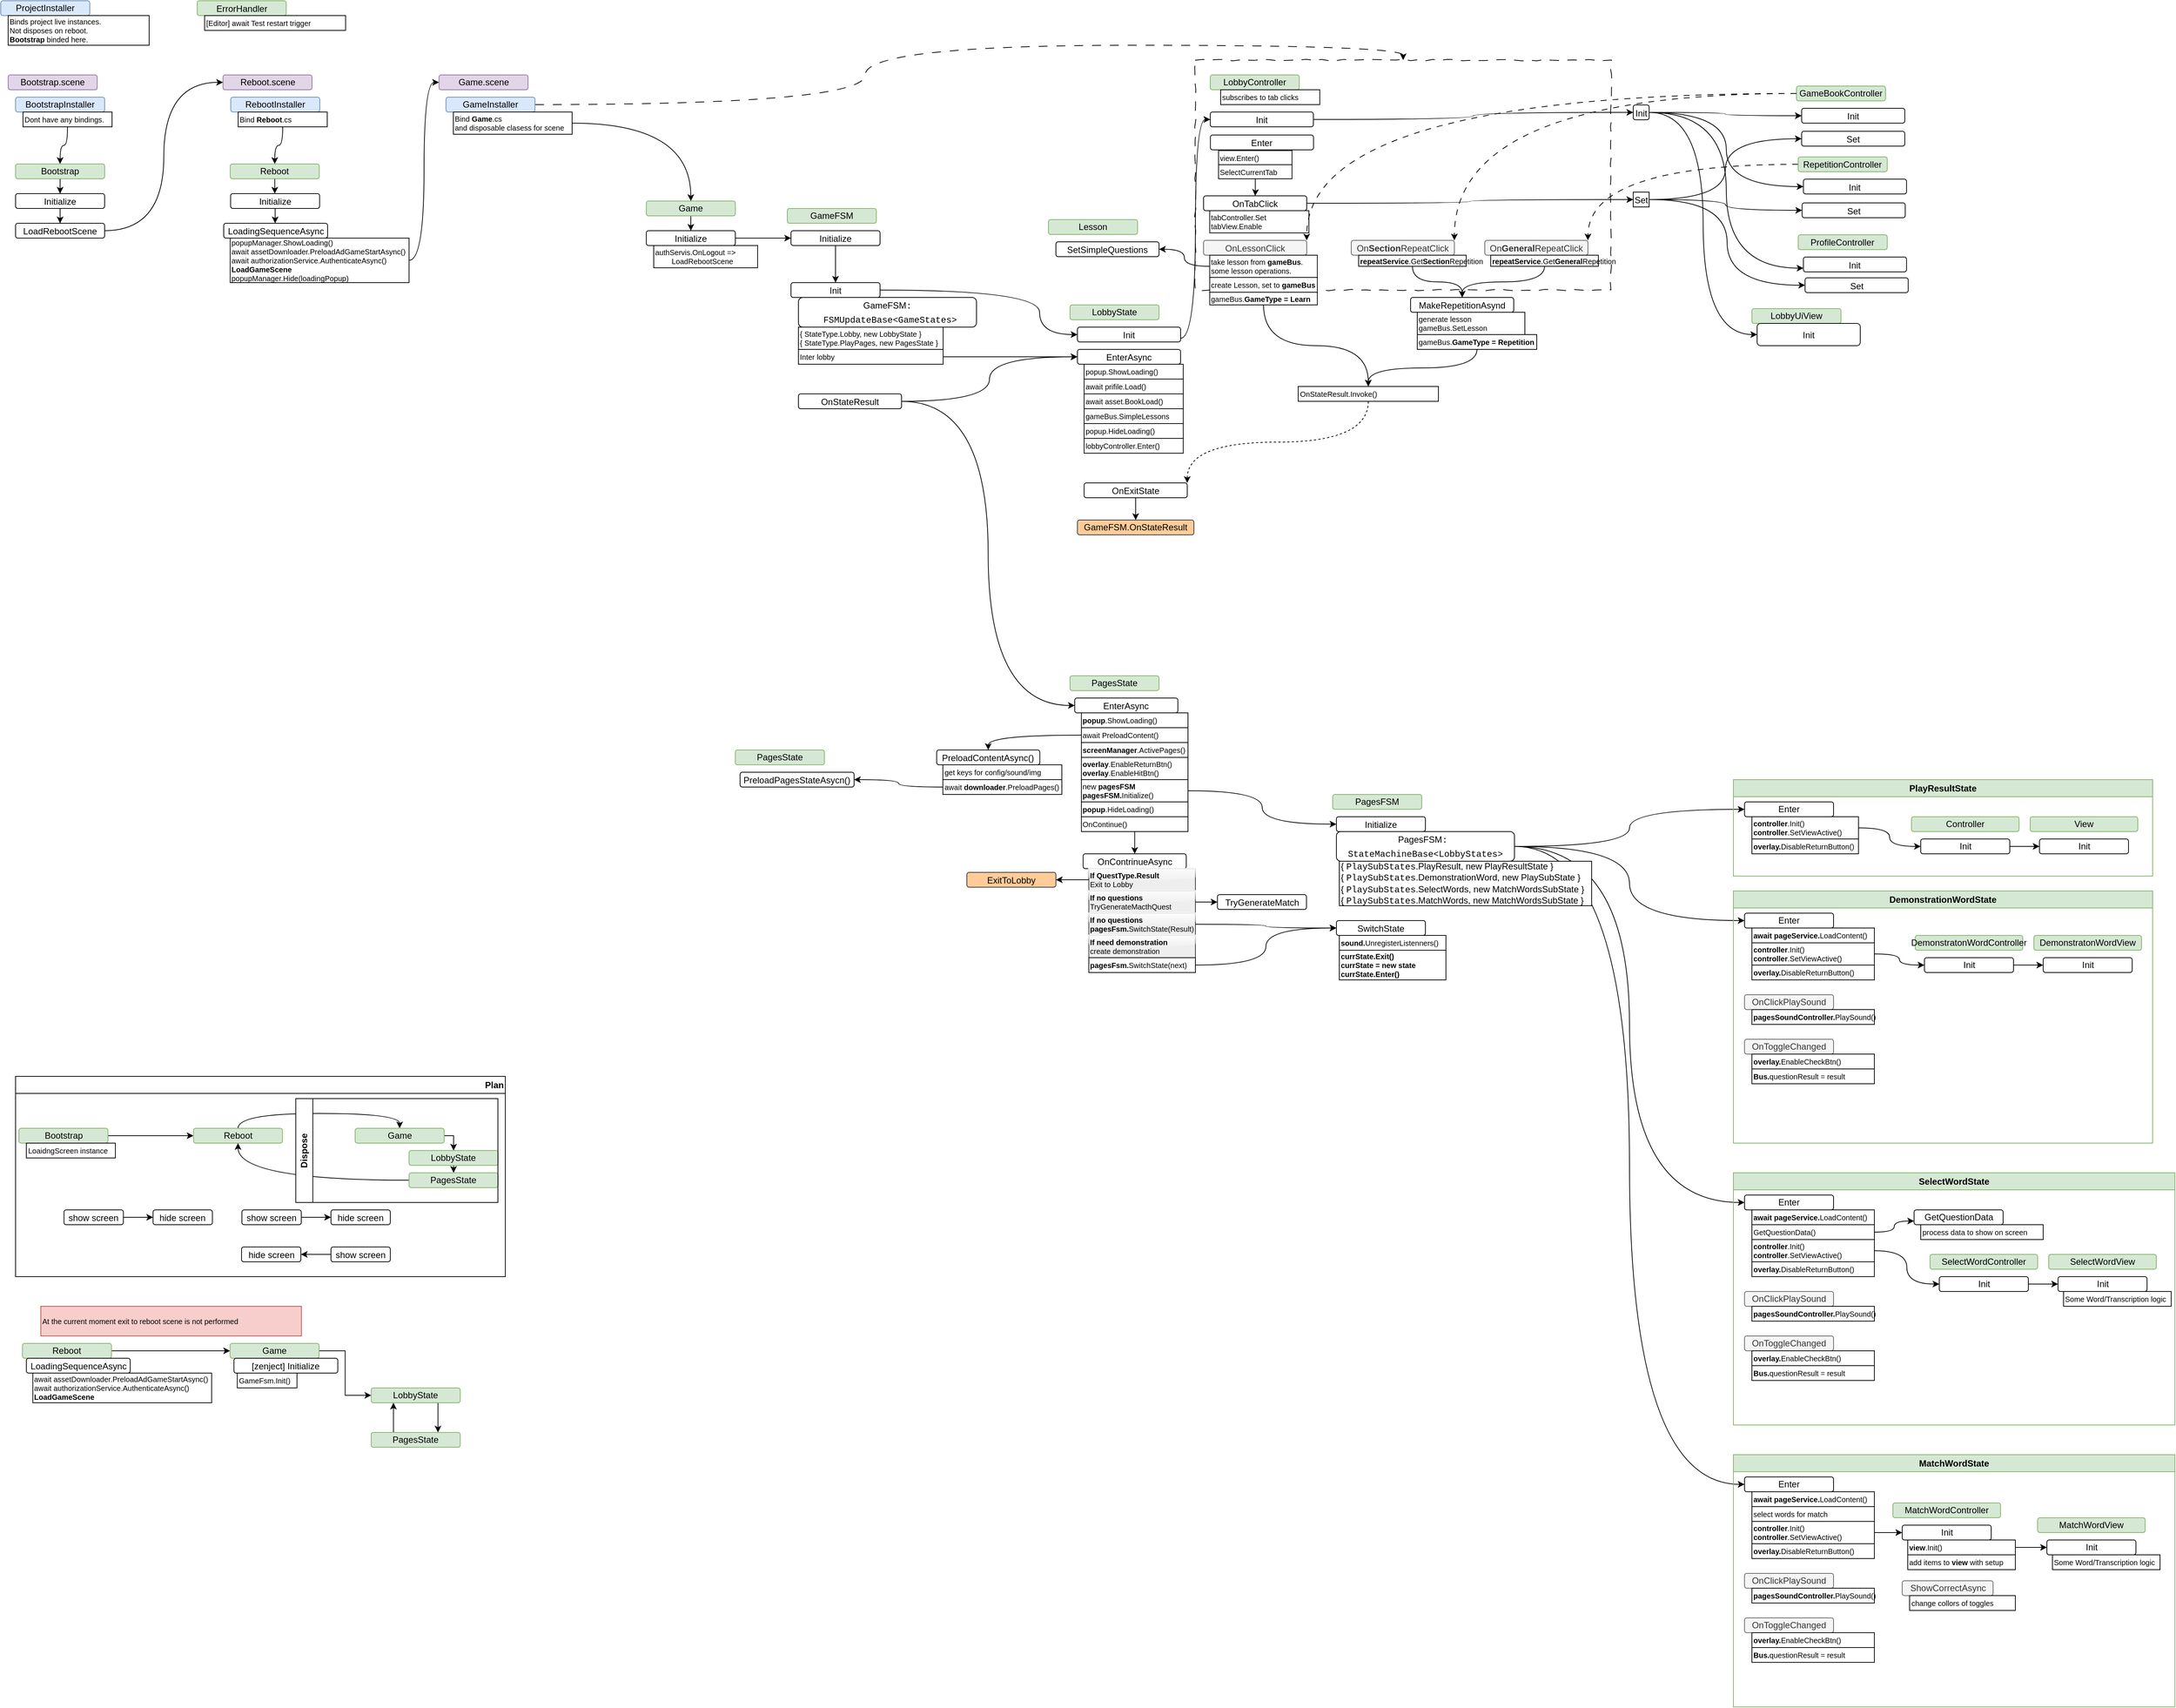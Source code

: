 <mxfile version="27.0.9">
  <diagram id="C5RBs43oDa-KdzZeNtuy" name="Page-1">
    <mxGraphModel dx="753" dy="1735" grid="1" gridSize="10" guides="1" tooltips="1" connect="1" arrows="1" fold="1" page="1" pageScale="1" pageWidth="827" pageHeight="1169" math="0" shadow="0">
      <root>
        <mxCell id="WIyWlLk6GJQsqaUBKTNV-0" />
        <mxCell id="WIyWlLk6GJQsqaUBKTNV-1" parent="WIyWlLk6GJQsqaUBKTNV-0" />
        <mxCell id="1KqU4_mFGjawnfkBQMv8-101" value="" style="rounded=0;whiteSpace=wrap;html=1;fillColor=none;dashed=1;dashPattern=12 12;comic=1;" parent="WIyWlLk6GJQsqaUBKTNV-1" vertex="1">
          <mxGeometry x="1620" y="-1080" width="560" height="310" as="geometry" />
        </mxCell>
        <mxCell id="HNseLsLBakEeqUfx-rle-98" style="edgeStyle=orthogonalEdgeStyle;rounded=0;orthogonalLoop=1;jettySize=auto;html=1;entryX=0;entryY=0.5;entryDx=0;entryDy=0;exitX=1;exitY=0.5;exitDx=0;exitDy=0;curved=1;" parent="WIyWlLk6GJQsqaUBKTNV-1" source="1KqU4_mFGjawnfkBQMv8-122" target="1KqU4_mFGjawnfkBQMv8-116" edge="1">
          <mxGeometry relative="1" as="geometry" />
        </mxCell>
        <mxCell id="HNseLsLBakEeqUfx-rle-99" style="edgeStyle=orthogonalEdgeStyle;rounded=0;orthogonalLoop=1;jettySize=auto;html=1;entryX=0;entryY=0.5;entryDx=0;entryDy=0;exitX=1;exitY=0.5;exitDx=0;exitDy=0;curved=1;" parent="WIyWlLk6GJQsqaUBKTNV-1" source="1KqU4_mFGjawnfkBQMv8-122" target="1KqU4_mFGjawnfkBQMv8-123" edge="1">
          <mxGeometry relative="1" as="geometry" />
        </mxCell>
        <mxCell id="WIyWlLk6GJQsqaUBKTNV-3" value="&lt;div style=&quot;line-height: 18px;&quot;&gt;GameFSM&lt;span style=&quot;font-family: Menlo, Monaco, &amp;quot;Courier New&amp;quot;, monospace; white-space: pre;&quot;&gt;:&lt;br&gt; FSMUpdateBase&amp;lt;GameStates&amp;gt;&lt;/span&gt;&lt;/div&gt;" style="rounded=1;whiteSpace=wrap;html=1;fontSize=12;glass=0;strokeWidth=1;shadow=0;" parent="WIyWlLk6GJQsqaUBKTNV-1" vertex="1">
          <mxGeometry x="1085" y="-760" width="240" height="40" as="geometry" />
        </mxCell>
        <mxCell id="lwHccidv2fWYTVkOevZk-2" value="&lt;div&gt;&lt;span style=&quot;background-color: initial;&quot;&gt;{ StateType.Lobby, new LobbyState }&lt;/span&gt;&lt;br&gt;&lt;/div&gt;&lt;div&gt;{ StateType.PlayPages, new PagesState }&lt;/div&gt;" style="rounded=0;whiteSpace=wrap;html=1;align=left;fontSize=10;" parent="WIyWlLk6GJQsqaUBKTNV-1" vertex="1">
          <mxGeometry x="1085" y="-720" width="195" height="30" as="geometry" />
        </mxCell>
        <mxCell id="lwHccidv2fWYTVkOevZk-39" value="&lt;div&gt;LobbyState&lt;/div&gt;" style="rounded=1;whiteSpace=wrap;html=1;glass=0;strokeWidth=1;shadow=0;fillColor=#d5e8d4;strokeColor=#82b366;" parent="WIyWlLk6GJQsqaUBKTNV-1" vertex="1">
          <mxGeometry x="1451" y="-750" width="120" height="20" as="geometry" />
        </mxCell>
        <mxCell id="Aem0WX8BvzpRNGFWT9OV-11" value="PagesState" style="rounded=1;whiteSpace=wrap;html=1;glass=0;strokeWidth=1;shadow=0;fillColor=#d5e8d4;strokeColor=#82b366;" parent="WIyWlLk6GJQsqaUBKTNV-1" vertex="1">
          <mxGeometry x="1451" y="-250" width="120" height="20" as="geometry" />
        </mxCell>
        <mxCell id="HNseLsLBakEeqUfx-rle-73" style="edgeStyle=orthogonalEdgeStyle;rounded=0;orthogonalLoop=1;jettySize=auto;html=1;curved=1;exitX=1;exitY=0.5;exitDx=0;exitDy=0;entryX=0;entryY=0.5;entryDx=0;entryDy=0;" parent="WIyWlLk6GJQsqaUBKTNV-1" source="HNseLsLBakEeqUfx-rle-0" target="1KqU4_mFGjawnfkBQMv8-208" edge="1">
          <mxGeometry relative="1" as="geometry">
            <mxPoint x="2080" y="120.048" as="sourcePoint" />
            <mxPoint x="2220" y="60" as="targetPoint" />
          </mxGeometry>
        </mxCell>
        <mxCell id="KcUIYuwAlGz13P7K8WI3-32" style="edgeStyle=orthogonalEdgeStyle;rounded=0;orthogonalLoop=1;jettySize=auto;html=1;entryX=0;entryY=0.5;entryDx=0;entryDy=0;curved=1;" parent="WIyWlLk6GJQsqaUBKTNV-1" source="HNseLsLBakEeqUfx-rle-0" target="1KqU4_mFGjawnfkBQMv8-224" edge="1">
          <mxGeometry relative="1" as="geometry" />
        </mxCell>
        <mxCell id="KcUIYuwAlGz13P7K8WI3-33" style="edgeStyle=orthogonalEdgeStyle;rounded=0;orthogonalLoop=1;jettySize=auto;html=1;entryX=0;entryY=0.5;entryDx=0;entryDy=0;curved=1;" parent="WIyWlLk6GJQsqaUBKTNV-1" source="HNseLsLBakEeqUfx-rle-0" target="KcUIYuwAlGz13P7K8WI3-12" edge="1">
          <mxGeometry relative="1" as="geometry" />
        </mxCell>
        <mxCell id="HNseLsLBakEeqUfx-rle-0" value="&lt;div style=&quot;line-height: 18px;&quot;&gt;PagesFSM&lt;span style=&quot;font-family: Menlo, Monaco, &amp;quot;Courier New&amp;quot;, monospace; white-space: pre;&quot;&gt;: &lt;br&gt;StateMachineBase&amp;lt;LobbyStates&amp;gt;&lt;/span&gt;&lt;/div&gt;" style="rounded=1;whiteSpace=wrap;html=1;fontSize=12;glass=0;strokeWidth=1;shadow=0;" parent="WIyWlLk6GJQsqaUBKTNV-1" vertex="1">
          <mxGeometry x="1810" y="-40" width="240" height="40" as="geometry" />
        </mxCell>
        <mxCell id="HNseLsLBakEeqUfx-rle-1" value="&lt;div&gt;{&amp;nbsp;&lt;span style=&quot;font-family: Menlo, Monaco, &amp;quot;Courier New&amp;quot;, monospace; white-space: pre;&quot;&gt;PlaySubStates&lt;/span&gt;.PlayResult, new PlayResultState }&lt;br&gt;&lt;/div&gt;&lt;div&gt;&lt;span style=&quot;background-color: initial; color: light-dark(rgb(0, 0, 0), rgb(255, 255, 255));&quot;&gt;{&amp;nbsp;&lt;/span&gt;&lt;span style=&quot;background-color: initial; color: light-dark(rgb(0, 0, 0), rgb(255, 255, 255)); font-family: Menlo, Monaco, &amp;quot;Courier New&amp;quot;, monospace; white-space: pre;&quot;&gt;Play&lt;/span&gt;&lt;span style=&quot;background-color: initial; color: light-dark(rgb(0, 0, 0), rgb(255, 255, 255)); font-family: Menlo, Monaco, &amp;quot;Courier New&amp;quot;, monospace; white-space: pre;&quot;&gt;SubStates&lt;/span&gt;&lt;span style=&quot;background-color: initial; color: light-dark(rgb(0, 0, 0), rgb(255, 255, 255));&quot;&gt;.DemonstrationWord, new PlaySubState }&lt;/span&gt;&lt;/div&gt;&lt;div&gt;&lt;div&gt;&lt;span style=&quot;background-color: initial;&quot;&gt;{&amp;nbsp;&lt;/span&gt;&lt;span style=&quot;background-color: initial; font-family: Menlo, Monaco, &amp;quot;Courier New&amp;quot;, monospace; white-space: pre;&quot;&gt;PlaySubStates&lt;/span&gt;&lt;span style=&quot;background-color: initial;&quot;&gt;.SelectWords, new MatchWordsSubState }&lt;/span&gt;&lt;span style=&quot;background-color: initial;&quot;&gt;&lt;br&gt;{&amp;nbsp;&lt;/span&gt;&lt;span style=&quot;background-color: initial; font-family: Menlo, Monaco, &amp;quot;Courier New&amp;quot;, monospace; white-space: pre;&quot;&gt;PlaySubStates&lt;/span&gt;&lt;span style=&quot;background-color: initial;&quot;&gt;.MatchWords, new MatchWordsSubState }&lt;/span&gt;&lt;/div&gt;&lt;/div&gt;" style="rounded=0;whiteSpace=wrap;html=1;align=left;" parent="WIyWlLk6GJQsqaUBKTNV-1" vertex="1">
          <mxGeometry x="1814" width="340" height="60" as="geometry" />
        </mxCell>
        <mxCell id="HNseLsLBakEeqUfx-rle-90" style="edgeStyle=orthogonalEdgeStyle;rounded=0;orthogonalLoop=1;jettySize=auto;html=1;entryX=0.5;entryY=0;entryDx=0;entryDy=0;" parent="WIyWlLk6GJQsqaUBKTNV-1" source="HNseLsLBakEeqUfx-rle-2" target="1KqU4_mFGjawnfkBQMv8-49" edge="1">
          <mxGeometry relative="1" as="geometry" />
        </mxCell>
        <mxCell id="HNseLsLBakEeqUfx-rle-2" value="&lt;div&gt;Game&lt;/div&gt;" style="rounded=1;whiteSpace=wrap;html=1;glass=0;strokeWidth=1;shadow=0;fillColor=#d5e8d4;strokeColor=#82b366;" parent="WIyWlLk6GJQsqaUBKTNV-1" vertex="1">
          <mxGeometry x="880" y="-890" width="120" height="20" as="geometry" />
        </mxCell>
        <mxCell id="HNseLsLBakEeqUfx-rle-74" value="" style="edgeStyle=orthogonalEdgeStyle;rounded=0;orthogonalLoop=1;jettySize=auto;html=1;entryX=0;entryY=0.5;entryDx=0;entryDy=0;curved=1;" parent="WIyWlLk6GJQsqaUBKTNV-1" source="HNseLsLBakEeqUfx-rle-0" target="1KqU4_mFGjawnfkBQMv8-204" edge="1">
          <mxGeometry relative="1" as="geometry">
            <mxPoint x="1919" y="-140" as="sourcePoint" />
            <mxPoint x="2223" y="-140" as="targetPoint" />
          </mxGeometry>
        </mxCell>
        <mxCell id="HNseLsLBakEeqUfx-rle-38" value="PlayResultState" style="swimlane;whiteSpace=wrap;html=1;fillColor=#d5e8d4;strokeColor=#82b366;" parent="WIyWlLk6GJQsqaUBKTNV-1" vertex="1">
          <mxGeometry x="2345" y="-110" width="565" height="130" as="geometry">
            <mxRectangle x="2235" y="-110" width="180" height="30" as="alternateBounds" />
          </mxGeometry>
        </mxCell>
        <mxCell id="1KqU4_mFGjawnfkBQMv8-204" value="Enter" style="rounded=1;whiteSpace=wrap;html=1;fontSize=12;glass=0;strokeWidth=1;shadow=0;" parent="HNseLsLBakEeqUfx-rle-38" vertex="1">
          <mxGeometry x="15" y="30" width="120" height="20" as="geometry" />
        </mxCell>
        <mxCell id="1KqU4_mFGjawnfkBQMv8-205" value="&lt;b&gt;controller&lt;/b&gt;.Init()&lt;br&gt;&lt;b&gt;controller&lt;/b&gt;.SetViewActive()" style="rounded=0;whiteSpace=wrap;html=1;align=left;fontSize=10;" parent="HNseLsLBakEeqUfx-rle-38" vertex="1">
          <mxGeometry x="25" y="50" width="143.63" height="30" as="geometry" />
        </mxCell>
        <mxCell id="1KqU4_mFGjawnfkBQMv8-206" value="&lt;b&gt;overlay.&lt;/b&gt;DisableReturnButton()" style="rounded=0;whiteSpace=wrap;html=1;align=left;fontSize=10;" parent="HNseLsLBakEeqUfx-rle-38" vertex="1">
          <mxGeometry x="25" y="80" width="143.63" height="20" as="geometry" />
        </mxCell>
        <mxCell id="KcUIYuwAlGz13P7K8WI3-0" style="edgeStyle=orthogonalEdgeStyle;rounded=0;orthogonalLoop=1;jettySize=auto;html=1;entryX=0;entryY=0.5;entryDx=0;entryDy=0;curved=1;exitX=1;exitY=0.5;exitDx=0;exitDy=0;" parent="HNseLsLBakEeqUfx-rle-38" source="1KqU4_mFGjawnfkBQMv8-205" target="KcUIYuwAlGz13P7K8WI3-2" edge="1">
          <mxGeometry relative="1" as="geometry">
            <mxPoint x="185" y="75" as="sourcePoint" />
          </mxGeometry>
        </mxCell>
        <mxCell id="KcUIYuwAlGz13P7K8WI3-1" value="&lt;div&gt;Controller&lt;/div&gt;" style="rounded=1;whiteSpace=wrap;html=1;glass=0;strokeWidth=1;shadow=0;fillColor=#d5e8d4;strokeColor=#82b366;" parent="HNseLsLBakEeqUfx-rle-38" vertex="1">
          <mxGeometry x="240" y="50" width="145" height="20" as="geometry" />
        </mxCell>
        <mxCell id="KcUIYuwAlGz13P7K8WI3-2" value="Init" style="rounded=1;whiteSpace=wrap;html=1;fontSize=12;glass=0;strokeWidth=1;shadow=0;" parent="HNseLsLBakEeqUfx-rle-38" vertex="1">
          <mxGeometry x="252.5" y="80" width="120" height="20" as="geometry" />
        </mxCell>
        <mxCell id="KcUIYuwAlGz13P7K8WI3-3" value="&lt;div&gt;View&lt;/div&gt;" style="rounded=1;whiteSpace=wrap;html=1;glass=0;strokeWidth=1;shadow=0;fillColor=#d5e8d4;strokeColor=#82b366;" parent="HNseLsLBakEeqUfx-rle-38" vertex="1">
          <mxGeometry x="400" y="50" width="145" height="20" as="geometry" />
        </mxCell>
        <mxCell id="KcUIYuwAlGz13P7K8WI3-4" value="Init" style="rounded=1;whiteSpace=wrap;html=1;fontSize=12;glass=0;strokeWidth=1;shadow=0;" parent="HNseLsLBakEeqUfx-rle-38" vertex="1">
          <mxGeometry x="412.5" y="80" width="120" height="20" as="geometry" />
        </mxCell>
        <mxCell id="KcUIYuwAlGz13P7K8WI3-5" style="edgeStyle=orthogonalEdgeStyle;rounded=0;orthogonalLoop=1;jettySize=auto;html=1;entryX=0;entryY=0.5;entryDx=0;entryDy=0;curved=1;exitX=1;exitY=0.5;exitDx=0;exitDy=0;" parent="HNseLsLBakEeqUfx-rle-38" source="KcUIYuwAlGz13P7K8WI3-2" target="KcUIYuwAlGz13P7K8WI3-4" edge="1">
          <mxGeometry relative="1" as="geometry">
            <mxPoint x="195" y="85" as="sourcePoint" />
            <mxPoint x="263" y="100" as="targetPoint" />
          </mxGeometry>
        </mxCell>
        <mxCell id="HNseLsLBakEeqUfx-rle-81" style="edgeStyle=orthogonalEdgeStyle;rounded=0;orthogonalLoop=1;jettySize=auto;html=1;entryX=0;entryY=0.5;entryDx=0;entryDy=0;curved=1;" parent="WIyWlLk6GJQsqaUBKTNV-1" source="1KqU4_mFGjawnfkBQMv8-128" target="1KqU4_mFGjawnfkBQMv8-175" edge="1">
          <mxGeometry relative="1" as="geometry">
            <mxPoint x="1650" y="-290" as="targetPoint" />
            <mxPoint x="1571" y="-200" as="sourcePoint" />
          </mxGeometry>
        </mxCell>
        <mxCell id="Xbszcy3RC4SYlAQT6yKl-1" style="edgeStyle=orthogonalEdgeStyle;rounded=0;orthogonalLoop=1;jettySize=auto;html=1;exitX=0.5;exitY=1;exitDx=0;exitDy=0;" parent="WIyWlLk6GJQsqaUBKTNV-1" source="lwHccidv2fWYTVkOevZk-2" target="lwHccidv2fWYTVkOevZk-2" edge="1">
          <mxGeometry relative="1" as="geometry" />
        </mxCell>
        <mxCell id="1KqU4_mFGjawnfkBQMv8-161" style="edgeStyle=orthogonalEdgeStyle;rounded=0;orthogonalLoop=1;jettySize=auto;html=1;entryX=1;entryY=0;entryDx=0;entryDy=0;curved=1;dashed=1;exitX=0.5;exitY=1;exitDx=0;exitDy=0;" parent="WIyWlLk6GJQsqaUBKTNV-1" source="1KqU4_mFGjawnfkBQMv8-85" target="1KqU4_mFGjawnfkBQMv8-162" edge="1">
          <mxGeometry relative="1" as="geometry" />
        </mxCell>
        <mxCell id="Xbszcy3RC4SYlAQT6yKl-18" value="&lt;div&gt;GameFSM.OnStateResult&lt;/div&gt;" style="rounded=1;whiteSpace=wrap;html=1;glass=0;strokeWidth=1;shadow=0;fillColor=#ffcc99;strokeColor=#36393d;" parent="WIyWlLk6GJQsqaUBKTNV-1" vertex="1">
          <mxGeometry x="1461" y="-460" width="157" height="20" as="geometry" />
        </mxCell>
        <mxCell id="1KqU4_mFGjawnfkBQMv8-0" value="&lt;div&gt;Bootstrap.scene&lt;/div&gt;" style="rounded=1;whiteSpace=wrap;html=1;glass=0;strokeWidth=1;shadow=0;fillColor=#e1d5e7;strokeColor=#9673a6;" parent="WIyWlLk6GJQsqaUBKTNV-1" vertex="1">
          <mxGeometry x="20" y="-1060" width="120" height="20" as="geometry" />
        </mxCell>
        <mxCell id="1KqU4_mFGjawnfkBQMv8-1" value="&lt;div&gt;Reboot.scene&lt;/div&gt;" style="rounded=1;whiteSpace=wrap;html=1;glass=0;strokeWidth=1;shadow=0;fillColor=#e1d5e7;strokeColor=#9673a6;" parent="WIyWlLk6GJQsqaUBKTNV-1" vertex="1">
          <mxGeometry x="309.51" y="-1060" width="120" height="20" as="geometry" />
        </mxCell>
        <mxCell id="1KqU4_mFGjawnfkBQMv8-2" value="&lt;div&gt;Game.scene&lt;/div&gt;" style="rounded=1;whiteSpace=wrap;html=1;glass=0;strokeWidth=1;shadow=0;fillColor=#e1d5e7;strokeColor=#9673a6;" parent="WIyWlLk6GJQsqaUBKTNV-1" vertex="1">
          <mxGeometry x="600.63" y="-1060" width="120" height="20" as="geometry" />
        </mxCell>
        <mxCell id="1KqU4_mFGjawnfkBQMv8-3" value="&lt;div&gt;ProjectInstaller&lt;/div&gt;" style="rounded=1;whiteSpace=wrap;html=1;glass=0;strokeWidth=1;shadow=0;fillColor=#dae8fc;strokeColor=#6c8ebf;" parent="WIyWlLk6GJQsqaUBKTNV-1" vertex="1">
          <mxGeometry x="10" y="-1160" width="120" height="20" as="geometry" />
        </mxCell>
        <mxCell id="1KqU4_mFGjawnfkBQMv8-5" value="&lt;div&gt;Binds project live instances.&lt;br&gt;Not disposes on reboot.&lt;/div&gt;&lt;div&gt;&lt;b&gt;Bootstrap&lt;/b&gt; binded here.&lt;/div&gt;" style="rounded=0;whiteSpace=wrap;html=1;align=left;fontSize=10;" parent="WIyWlLk6GJQsqaUBKTNV-1" vertex="1">
          <mxGeometry x="20" y="-1140" width="190" height="40" as="geometry" />
        </mxCell>
        <mxCell id="1KqU4_mFGjawnfkBQMv8-7" value="&lt;div&gt;BootstrapInstaller&lt;/div&gt;" style="rounded=1;whiteSpace=wrap;html=1;glass=0;strokeWidth=1;shadow=0;fillColor=#dae8fc;strokeColor=#6c8ebf;" parent="WIyWlLk6GJQsqaUBKTNV-1" vertex="1">
          <mxGeometry x="30" y="-1030" width="120" height="20" as="geometry" />
        </mxCell>
        <mxCell id="1KqU4_mFGjawnfkBQMv8-48" style="edgeStyle=orthogonalEdgeStyle;rounded=0;orthogonalLoop=1;jettySize=auto;html=1;entryX=0.5;entryY=0;entryDx=0;entryDy=0;curved=1;" parent="WIyWlLk6GJQsqaUBKTNV-1" source="1KqU4_mFGjawnfkBQMv8-8" target="1KqU4_mFGjawnfkBQMv8-9" edge="1">
          <mxGeometry relative="1" as="geometry" />
        </mxCell>
        <mxCell id="1KqU4_mFGjawnfkBQMv8-8" value="Dont have any bindings." style="rounded=0;whiteSpace=wrap;html=1;align=left;fontSize=10;" parent="WIyWlLk6GJQsqaUBKTNV-1" vertex="1">
          <mxGeometry x="40" y="-1010" width="120" height="20" as="geometry" />
        </mxCell>
        <mxCell id="1KqU4_mFGjawnfkBQMv8-15" style="edgeStyle=orthogonalEdgeStyle;rounded=0;orthogonalLoop=1;jettySize=auto;html=1;entryX=0.5;entryY=0;entryDx=0;entryDy=0;" parent="WIyWlLk6GJQsqaUBKTNV-1" source="1KqU4_mFGjawnfkBQMv8-9" target="1KqU4_mFGjawnfkBQMv8-45" edge="1">
          <mxGeometry relative="1" as="geometry">
            <mxPoint x="70" y="-880" as="targetPoint" />
          </mxGeometry>
        </mxCell>
        <mxCell id="1KqU4_mFGjawnfkBQMv8-9" value="&lt;div&gt;Bootstrap&lt;/div&gt;" style="rounded=1;whiteSpace=wrap;html=1;glass=0;strokeWidth=1;shadow=0;fillColor=#d5e8d4;strokeColor=#82b366;" parent="WIyWlLk6GJQsqaUBKTNV-1" vertex="1">
          <mxGeometry x="30" y="-940" width="120" height="20" as="geometry" />
        </mxCell>
        <mxCell id="1KqU4_mFGjawnfkBQMv8-11" value="&lt;div style=&quot;line-height: 18px;&quot;&gt;ErrorHandler&lt;/div&gt;" style="rounded=1;whiteSpace=wrap;html=1;fontSize=12;glass=0;strokeWidth=1;shadow=0;fillColor=#d5e8d4;strokeColor=#82b366;" parent="WIyWlLk6GJQsqaUBKTNV-1" vertex="1">
          <mxGeometry x="274.75" y="-1160" width="120" height="20" as="geometry" />
        </mxCell>
        <mxCell id="1KqU4_mFGjawnfkBQMv8-13" value="[Editor] await Test restart trigger" style="rounded=0;whiteSpace=wrap;html=1;align=left;fontSize=10;" parent="WIyWlLk6GJQsqaUBKTNV-1" vertex="1">
          <mxGeometry x="284.75" y="-1140" width="190" height="20" as="geometry" />
        </mxCell>
        <mxCell id="1KqU4_mFGjawnfkBQMv8-22" style="edgeStyle=orthogonalEdgeStyle;rounded=0;orthogonalLoop=1;jettySize=auto;html=1;entryX=0;entryY=0.5;entryDx=0;entryDy=0;curved=1;exitX=1;exitY=0.5;exitDx=0;exitDy=0;" parent="WIyWlLk6GJQsqaUBKTNV-1" source="1KqU4_mFGjawnfkBQMv8-46" target="1KqU4_mFGjawnfkBQMv8-1" edge="1">
          <mxGeometry relative="1" as="geometry" />
        </mxCell>
        <mxCell id="1KqU4_mFGjawnfkBQMv8-18" value="&lt;div&gt;RebootInstaller&lt;/div&gt;" style="rounded=1;whiteSpace=wrap;html=1;glass=0;strokeWidth=1;shadow=0;fillColor=#dae8fc;strokeColor=#6c8ebf;" parent="WIyWlLk6GJQsqaUBKTNV-1" vertex="1">
          <mxGeometry x="320" y="-1030" width="120" height="20" as="geometry" />
        </mxCell>
        <mxCell id="1KqU4_mFGjawnfkBQMv8-32" style="edgeStyle=orthogonalEdgeStyle;rounded=0;orthogonalLoop=1;jettySize=auto;html=1;entryX=0.5;entryY=0;entryDx=0;entryDy=0;curved=1;" parent="WIyWlLk6GJQsqaUBKTNV-1" source="1KqU4_mFGjawnfkBQMv8-19" target="1KqU4_mFGjawnfkBQMv8-23" edge="1">
          <mxGeometry relative="1" as="geometry" />
        </mxCell>
        <mxCell id="1KqU4_mFGjawnfkBQMv8-19" value="Bind &lt;b&gt;Reboot&lt;/b&gt;.cs" style="rounded=0;whiteSpace=wrap;html=1;align=left;fontSize=10;" parent="WIyWlLk6GJQsqaUBKTNV-1" vertex="1">
          <mxGeometry x="330" y="-1010" width="120" height="20" as="geometry" />
        </mxCell>
        <mxCell id="1KqU4_mFGjawnfkBQMv8-26" style="edgeStyle=orthogonalEdgeStyle;rounded=0;orthogonalLoop=1;jettySize=auto;html=1;entryX=0.5;entryY=0;entryDx=0;entryDy=0;" parent="WIyWlLk6GJQsqaUBKTNV-1" source="1KqU4_mFGjawnfkBQMv8-20" target="1KqU4_mFGjawnfkBQMv8-24" edge="1">
          <mxGeometry relative="1" as="geometry" />
        </mxCell>
        <mxCell id="1KqU4_mFGjawnfkBQMv8-20" value="&lt;div style=&quot;line-height: 18px;&quot;&gt;Initialize&lt;/div&gt;" style="rounded=1;whiteSpace=wrap;html=1;fontSize=12;glass=0;strokeWidth=1;shadow=0;" parent="WIyWlLk6GJQsqaUBKTNV-1" vertex="1">
          <mxGeometry x="319.76" y="-900" width="120" height="20" as="geometry" />
        </mxCell>
        <mxCell id="1KqU4_mFGjawnfkBQMv8-27" style="edgeStyle=orthogonalEdgeStyle;rounded=0;orthogonalLoop=1;jettySize=auto;html=1;entryX=0;entryY=0.5;entryDx=0;entryDy=0;curved=1;exitX=1;exitY=0.5;exitDx=0;exitDy=0;" parent="WIyWlLk6GJQsqaUBKTNV-1" source="1KqU4_mFGjawnfkBQMv8-21" target="1KqU4_mFGjawnfkBQMv8-2" edge="1">
          <mxGeometry relative="1" as="geometry" />
        </mxCell>
        <mxCell id="1KqU4_mFGjawnfkBQMv8-21" value="&lt;div&gt;popupManager.ShowLoading()&lt;br&gt;await assetDownloader.PreloadAdGameStartAsync()&lt;br&gt;await authorizationService.AuthenticateAsync()&lt;br&gt;&lt;b&gt;LoadGameScene&lt;/b&gt;&lt;br&gt;popupManager.Hide(loadingPopup)&lt;/div&gt;" style="rounded=0;whiteSpace=wrap;html=1;align=left;fontSize=10;" parent="WIyWlLk6GJQsqaUBKTNV-1" vertex="1">
          <mxGeometry x="319.25" y="-840" width="241" height="60" as="geometry" />
        </mxCell>
        <mxCell id="1KqU4_mFGjawnfkBQMv8-25" style="edgeStyle=orthogonalEdgeStyle;rounded=0;orthogonalLoop=1;jettySize=auto;html=1;" parent="WIyWlLk6GJQsqaUBKTNV-1" source="1KqU4_mFGjawnfkBQMv8-23" target="1KqU4_mFGjawnfkBQMv8-20" edge="1">
          <mxGeometry relative="1" as="geometry" />
        </mxCell>
        <mxCell id="1KqU4_mFGjawnfkBQMv8-23" value="&lt;div&gt;Reboot&lt;/div&gt;" style="rounded=1;whiteSpace=wrap;html=1;glass=0;strokeWidth=1;shadow=0;fillColor=#d5e8d4;strokeColor=#82b366;" parent="WIyWlLk6GJQsqaUBKTNV-1" vertex="1">
          <mxGeometry x="319.25" y="-940" width="120" height="20" as="geometry" />
        </mxCell>
        <mxCell id="1KqU4_mFGjawnfkBQMv8-24" value="&lt;div style=&quot;line-height: 18px;&quot;&gt;LoadingSequenceAsync&lt;/div&gt;" style="rounded=1;whiteSpace=wrap;html=1;fontSize=12;glass=0;strokeWidth=1;shadow=0;" parent="WIyWlLk6GJQsqaUBKTNV-1" vertex="1">
          <mxGeometry x="310.5" y="-860" width="140" height="20" as="geometry" />
        </mxCell>
        <mxCell id="1KqU4_mFGjawnfkBQMv8-87" style="edgeStyle=orthogonalEdgeStyle;rounded=0;orthogonalLoop=1;jettySize=auto;html=1;curved=1;dashed=1;dashPattern=12 12;entryX=0.5;entryY=0;entryDx=0;entryDy=0;" parent="WIyWlLk6GJQsqaUBKTNV-1" source="1KqU4_mFGjawnfkBQMv8-33" target="1KqU4_mFGjawnfkBQMv8-101" edge="1">
          <mxGeometry relative="1" as="geometry">
            <mxPoint x="1330" y="-1040" as="targetPoint" />
          </mxGeometry>
        </mxCell>
        <mxCell id="1KqU4_mFGjawnfkBQMv8-33" value="&lt;div&gt;GameInstaller&lt;/div&gt;" style="rounded=1;whiteSpace=wrap;html=1;glass=0;strokeWidth=1;shadow=0;fillColor=#dae8fc;strokeColor=#6c8ebf;" parent="WIyWlLk6GJQsqaUBKTNV-1" vertex="1">
          <mxGeometry x="610.0" y="-1030" width="120" height="20" as="geometry" />
        </mxCell>
        <mxCell id="1KqU4_mFGjawnfkBQMv8-39" style="edgeStyle=orthogonalEdgeStyle;rounded=0;orthogonalLoop=1;jettySize=auto;html=1;entryX=0.5;entryY=0;entryDx=0;entryDy=0;curved=1;" parent="WIyWlLk6GJQsqaUBKTNV-1" source="1KqU4_mFGjawnfkBQMv8-34" target="HNseLsLBakEeqUfx-rle-2" edge="1">
          <mxGeometry relative="1" as="geometry">
            <mxPoint x="670.63" y="-940" as="targetPoint" />
          </mxGeometry>
        </mxCell>
        <mxCell id="1KqU4_mFGjawnfkBQMv8-34" value="Bind &lt;b&gt;Game&lt;/b&gt;.cs&lt;br&gt;and disposable clasess for scene" style="rounded=0;whiteSpace=wrap;html=1;align=left;fontSize=10;" parent="WIyWlLk6GJQsqaUBKTNV-1" vertex="1">
          <mxGeometry x="620" y="-1010" width="160" height="30" as="geometry" />
        </mxCell>
        <mxCell id="1KqU4_mFGjawnfkBQMv8-47" style="edgeStyle=orthogonalEdgeStyle;rounded=0;orthogonalLoop=1;jettySize=auto;html=1;entryX=0.5;entryY=0;entryDx=0;entryDy=0;" parent="WIyWlLk6GJQsqaUBKTNV-1" source="1KqU4_mFGjawnfkBQMv8-45" target="1KqU4_mFGjawnfkBQMv8-46" edge="1">
          <mxGeometry relative="1" as="geometry" />
        </mxCell>
        <mxCell id="1KqU4_mFGjawnfkBQMv8-45" value="&lt;div style=&quot;line-height: 18px;&quot;&gt;Initialize&lt;/div&gt;" style="rounded=1;whiteSpace=wrap;html=1;fontSize=12;glass=0;strokeWidth=1;shadow=0;" parent="WIyWlLk6GJQsqaUBKTNV-1" vertex="1">
          <mxGeometry x="30" y="-900" width="120" height="20" as="geometry" />
        </mxCell>
        <mxCell id="1KqU4_mFGjawnfkBQMv8-46" value="&lt;div style=&quot;line-height: 18px;&quot;&gt;LoadRebootScene&lt;/div&gt;" style="rounded=1;whiteSpace=wrap;html=1;fontSize=12;glass=0;strokeWidth=1;shadow=0;" parent="WIyWlLk6GJQsqaUBKTNV-1" vertex="1">
          <mxGeometry x="30" y="-860" width="120" height="20" as="geometry" />
        </mxCell>
        <mxCell id="1KqU4_mFGjawnfkBQMv8-54" style="edgeStyle=orthogonalEdgeStyle;rounded=0;orthogonalLoop=1;jettySize=auto;html=1;curved=1;" parent="WIyWlLk6GJQsqaUBKTNV-1" source="1KqU4_mFGjawnfkBQMv8-49" target="1KqU4_mFGjawnfkBQMv8-53" edge="1">
          <mxGeometry relative="1" as="geometry">
            <mxPoint x="1030" y="-840.0" as="targetPoint" />
          </mxGeometry>
        </mxCell>
        <mxCell id="1KqU4_mFGjawnfkBQMv8-49" value="&lt;div style=&quot;line-height: 18px;&quot;&gt;Initialize&lt;/div&gt;" style="rounded=1;whiteSpace=wrap;html=1;fontSize=12;glass=0;strokeWidth=1;shadow=0;" parent="WIyWlLk6GJQsqaUBKTNV-1" vertex="1">
          <mxGeometry x="880" y="-850" width="120" height="20" as="geometry" />
        </mxCell>
        <mxCell id="1KqU4_mFGjawnfkBQMv8-52" value="&lt;div&gt;GameFSM&lt;/div&gt;" style="rounded=1;whiteSpace=wrap;html=1;glass=0;strokeWidth=1;shadow=0;fillColor=#d5e8d4;strokeColor=#82b366;" parent="WIyWlLk6GJQsqaUBKTNV-1" vertex="1">
          <mxGeometry x="1070" y="-880" width="120" height="20" as="geometry" />
        </mxCell>
        <mxCell id="1KqU4_mFGjawnfkBQMv8-57" style="edgeStyle=orthogonalEdgeStyle;rounded=0;orthogonalLoop=1;jettySize=auto;html=1;entryX=0.5;entryY=0;entryDx=0;entryDy=0;" parent="WIyWlLk6GJQsqaUBKTNV-1" source="1KqU4_mFGjawnfkBQMv8-53" target="1KqU4_mFGjawnfkBQMv8-56" edge="1">
          <mxGeometry relative="1" as="geometry" />
        </mxCell>
        <mxCell id="1KqU4_mFGjawnfkBQMv8-53" value="&lt;div style=&quot;line-height: 18px;&quot;&gt;Initialize&lt;/div&gt;" style="rounded=1;whiteSpace=wrap;html=1;fontSize=12;glass=0;strokeWidth=1;shadow=0;" parent="WIyWlLk6GJQsqaUBKTNV-1" vertex="1">
          <mxGeometry x="1075" y="-850" width="120" height="20" as="geometry" />
        </mxCell>
        <mxCell id="1KqU4_mFGjawnfkBQMv8-55" value="authServis.OnLogout =&amp;gt;&lt;div&gt;&lt;span style=&quot;white-space: pre;&quot;&gt;&#x9;&lt;/span&gt;LoadRebootScene&lt;br&gt;&lt;/div&gt;" style="rounded=0;whiteSpace=wrap;html=1;align=left;fontSize=10;" parent="WIyWlLk6GJQsqaUBKTNV-1" vertex="1">
          <mxGeometry x="890" y="-830" width="140" height="30" as="geometry" />
        </mxCell>
        <mxCell id="1KqU4_mFGjawnfkBQMv8-83" style="edgeStyle=orthogonalEdgeStyle;rounded=0;orthogonalLoop=1;jettySize=auto;html=1;entryX=0;entryY=0.5;entryDx=0;entryDy=0;curved=1;" parent="WIyWlLk6GJQsqaUBKTNV-1" source="1KqU4_mFGjawnfkBQMv8-56" target="1KqU4_mFGjawnfkBQMv8-82" edge="1">
          <mxGeometry relative="1" as="geometry">
            <Array as="points">
              <mxPoint x="1410" y="-770" />
              <mxPoint x="1410" y="-710" />
            </Array>
          </mxGeometry>
        </mxCell>
        <mxCell id="1KqU4_mFGjawnfkBQMv8-56" value="&lt;div style=&quot;line-height: 18px;&quot;&gt;Init&lt;/div&gt;" style="rounded=1;whiteSpace=wrap;html=1;fontSize=12;glass=0;strokeWidth=1;shadow=0;" parent="WIyWlLk6GJQsqaUBKTNV-1" vertex="1">
          <mxGeometry x="1075" y="-780" width="120" height="20" as="geometry" />
        </mxCell>
        <mxCell id="1KqU4_mFGjawnfkBQMv8-89" style="edgeStyle=orthogonalEdgeStyle;rounded=0;orthogonalLoop=1;jettySize=auto;html=1;exitX=1;exitY=0.75;exitDx=0;exitDy=0;curved=1;entryX=0;entryY=0.5;entryDx=0;entryDy=0;" parent="WIyWlLk6GJQsqaUBKTNV-1" source="1KqU4_mFGjawnfkBQMv8-82" target="1KqU4_mFGjawnfkBQMv8-88" edge="1">
          <mxGeometry relative="1" as="geometry" />
        </mxCell>
        <mxCell id="1KqU4_mFGjawnfkBQMv8-82" value="&lt;div style=&quot;line-height: 18px;&quot;&gt;Init&lt;/div&gt;" style="rounded=1;whiteSpace=wrap;html=1;fontSize=12;glass=0;strokeWidth=1;shadow=0;" parent="WIyWlLk6GJQsqaUBKTNV-1" vertex="1">
          <mxGeometry x="1461" y="-720" width="139" height="20" as="geometry" />
        </mxCell>
        <mxCell id="1KqU4_mFGjawnfkBQMv8-137" style="edgeStyle=orthogonalEdgeStyle;rounded=0;orthogonalLoop=1;jettySize=auto;html=1;curved=1;exitX=0.5;exitY=1;exitDx=0;exitDy=0;" parent="WIyWlLk6GJQsqaUBKTNV-1" source="1KqU4_mFGjawnfkBQMv8-162" target="Xbszcy3RC4SYlAQT6yKl-18" edge="1">
          <mxGeometry relative="1" as="geometry">
            <mxPoint x="1853.82" y="-574" as="sourcePoint" />
          </mxGeometry>
        </mxCell>
        <mxCell id="1KqU4_mFGjawnfkBQMv8-85" value="OnStateResult.Invoke()" style="rounded=0;whiteSpace=wrap;html=1;align=left;fontSize=10;" parent="WIyWlLk6GJQsqaUBKTNV-1" vertex="1">
          <mxGeometry x="1758.5" y="-640" width="189" height="20" as="geometry" />
        </mxCell>
        <mxCell id="1KqU4_mFGjawnfkBQMv8-86" value="&lt;div&gt;LobbyController&lt;/div&gt;" style="rounded=1;whiteSpace=wrap;html=1;glass=0;strokeWidth=1;shadow=0;fillColor=#d5e8d4;strokeColor=#82b366;" parent="WIyWlLk6GJQsqaUBKTNV-1" vertex="1">
          <mxGeometry x="1640" y="-1060" width="120" height="20" as="geometry" />
        </mxCell>
        <mxCell id="1KqU4_mFGjawnfkBQMv8-97" style="edgeStyle=orthogonalEdgeStyle;rounded=0;orthogonalLoop=1;jettySize=auto;html=1;entryX=0;entryY=0.5;entryDx=0;entryDy=0;curved=1;exitX=1;exitY=0.5;exitDx=0;exitDy=0;" parent="WIyWlLk6GJQsqaUBKTNV-1" source="1KqU4_mFGjawnfkBQMv8-163" target="1KqU4_mFGjawnfkBQMv8-91" edge="1">
          <mxGeometry relative="1" as="geometry" />
        </mxCell>
        <mxCell id="1KqU4_mFGjawnfkBQMv8-98" style="edgeStyle=orthogonalEdgeStyle;rounded=0;orthogonalLoop=1;jettySize=auto;html=1;entryX=0;entryY=0.5;entryDx=0;entryDy=0;curved=1;exitX=1;exitY=0.5;exitDx=0;exitDy=0;" parent="WIyWlLk6GJQsqaUBKTNV-1" source="1KqU4_mFGjawnfkBQMv8-163" target="1KqU4_mFGjawnfkBQMv8-93" edge="1">
          <mxGeometry relative="1" as="geometry" />
        </mxCell>
        <mxCell id="1KqU4_mFGjawnfkBQMv8-99" style="edgeStyle=orthogonalEdgeStyle;rounded=0;orthogonalLoop=1;jettySize=auto;html=1;entryX=0;entryY=0.75;entryDx=0;entryDy=0;curved=1;exitX=1;exitY=0.5;exitDx=0;exitDy=0;" parent="WIyWlLk6GJQsqaUBKTNV-1" source="1KqU4_mFGjawnfkBQMv8-163" target="1KqU4_mFGjawnfkBQMv8-96" edge="1">
          <mxGeometry relative="1" as="geometry" />
        </mxCell>
        <mxCell id="1KqU4_mFGjawnfkBQMv8-105" style="edgeStyle=orthogonalEdgeStyle;rounded=0;orthogonalLoop=1;jettySize=auto;html=1;entryX=0;entryY=0.5;entryDx=0;entryDy=0;curved=1;exitX=1;exitY=0.5;exitDx=0;exitDy=0;" parent="WIyWlLk6GJQsqaUBKTNV-1" source="1KqU4_mFGjawnfkBQMv8-163" target="1KqU4_mFGjawnfkBQMv8-104" edge="1">
          <mxGeometry relative="1" as="geometry" />
        </mxCell>
        <mxCell id="1KqU4_mFGjawnfkBQMv8-165" style="edgeStyle=orthogonalEdgeStyle;rounded=0;orthogonalLoop=1;jettySize=auto;html=1;entryX=0;entryY=0.5;entryDx=0;entryDy=0;curved=1;" parent="WIyWlLk6GJQsqaUBKTNV-1" source="1KqU4_mFGjawnfkBQMv8-88" target="1KqU4_mFGjawnfkBQMv8-163" edge="1">
          <mxGeometry relative="1" as="geometry" />
        </mxCell>
        <mxCell id="1KqU4_mFGjawnfkBQMv8-88" value="&lt;div style=&quot;line-height: 18px;&quot;&gt;Init&lt;/div&gt;" style="rounded=1;whiteSpace=wrap;html=1;fontSize=12;glass=0;strokeWidth=1;shadow=0;" parent="WIyWlLk6GJQsqaUBKTNV-1" vertex="1">
          <mxGeometry x="1640" y="-1010" width="139" height="20" as="geometry" />
        </mxCell>
        <mxCell id="1KqU4_mFGjawnfkBQMv8-149" style="edgeStyle=orthogonalEdgeStyle;rounded=0;orthogonalLoop=1;jettySize=auto;html=1;entryX=1;entryY=0;entryDx=0;entryDy=0;curved=1;dashed=1;dashPattern=8 8;" parent="WIyWlLk6GJQsqaUBKTNV-1" source="1KqU4_mFGjawnfkBQMv8-90" target="1KqU4_mFGjawnfkBQMv8-146" edge="1">
          <mxGeometry relative="1" as="geometry" />
        </mxCell>
        <mxCell id="1KqU4_mFGjawnfkBQMv8-90" value="&lt;div&gt;GameBookController&lt;/div&gt;" style="rounded=1;whiteSpace=wrap;html=1;glass=0;strokeWidth=1;shadow=0;fillColor=#d5e8d4;strokeColor=#82b366;" parent="WIyWlLk6GJQsqaUBKTNV-1" vertex="1">
          <mxGeometry x="2430" y="-1045" width="120" height="20" as="geometry" />
        </mxCell>
        <mxCell id="1KqU4_mFGjawnfkBQMv8-91" value="&lt;div style=&quot;line-height: 18px;&quot;&gt;Init&lt;/div&gt;" style="rounded=1;whiteSpace=wrap;html=1;fontSize=12;glass=0;strokeWidth=1;shadow=0;" parent="WIyWlLk6GJQsqaUBKTNV-1" vertex="1">
          <mxGeometry x="2437" y="-1015" width="139" height="20" as="geometry" />
        </mxCell>
        <mxCell id="1KqU4_mFGjawnfkBQMv8-148" style="edgeStyle=orthogonalEdgeStyle;rounded=0;orthogonalLoop=1;jettySize=auto;html=1;curved=1;dashed=1;dashPattern=8 8;entryX=1;entryY=0;entryDx=0;entryDy=0;" parent="WIyWlLk6GJQsqaUBKTNV-1" source="1KqU4_mFGjawnfkBQMv8-92" target="1KqU4_mFGjawnfkBQMv8-144" edge="1">
          <mxGeometry relative="1" as="geometry" />
        </mxCell>
        <mxCell id="1KqU4_mFGjawnfkBQMv8-92" value="&lt;div&gt;RepetitionController&lt;/div&gt;" style="rounded=1;whiteSpace=wrap;html=1;glass=0;strokeWidth=1;shadow=0;fillColor=#d5e8d4;strokeColor=#82b366;" parent="WIyWlLk6GJQsqaUBKTNV-1" vertex="1">
          <mxGeometry x="2432.37" y="-949.5" width="120" height="20" as="geometry" />
        </mxCell>
        <mxCell id="1KqU4_mFGjawnfkBQMv8-93" value="&lt;div style=&quot;line-height: 18px;&quot;&gt;Init&lt;/div&gt;" style="rounded=1;whiteSpace=wrap;html=1;fontSize=12;glass=0;strokeWidth=1;shadow=0;" parent="WIyWlLk6GJQsqaUBKTNV-1" vertex="1">
          <mxGeometry x="2439.37" y="-919.5" width="139" height="20" as="geometry" />
        </mxCell>
        <mxCell id="1KqU4_mFGjawnfkBQMv8-95" value="&lt;div&gt;ProfileController&lt;/div&gt;" style="rounded=1;whiteSpace=wrap;html=1;glass=0;strokeWidth=1;shadow=0;fillColor=#d5e8d4;strokeColor=#82b366;" parent="WIyWlLk6GJQsqaUBKTNV-1" vertex="1">
          <mxGeometry x="2432.37" y="-844.5" width="120" height="20" as="geometry" />
        </mxCell>
        <mxCell id="1KqU4_mFGjawnfkBQMv8-96" value="&lt;div style=&quot;line-height: 18px;&quot;&gt;Init&lt;/div&gt;" style="rounded=1;whiteSpace=wrap;html=1;fontSize=12;glass=0;strokeWidth=1;shadow=0;" parent="WIyWlLk6GJQsqaUBKTNV-1" vertex="1">
          <mxGeometry x="2439.37" y="-814.5" width="139" height="20" as="geometry" />
        </mxCell>
        <mxCell id="1KqU4_mFGjawnfkBQMv8-102" value="subscribes to tab clicks" style="rounded=0;whiteSpace=wrap;html=1;align=left;fontSize=10;" parent="WIyWlLk6GJQsqaUBKTNV-1" vertex="1">
          <mxGeometry x="1654" y="-1040" width="133.63" height="20" as="geometry" />
        </mxCell>
        <mxCell id="1KqU4_mFGjawnfkBQMv8-103" value="&lt;div&gt;LobbyUiView&lt;/div&gt;" style="rounded=1;whiteSpace=wrap;html=1;glass=0;strokeWidth=1;shadow=0;fillColor=#d5e8d4;strokeColor=#82b366;" parent="WIyWlLk6GJQsqaUBKTNV-1" vertex="1">
          <mxGeometry x="2370" y="-745" width="120" height="20" as="geometry" />
        </mxCell>
        <mxCell id="1KqU4_mFGjawnfkBQMv8-104" value="&lt;div style=&quot;line-height: 18px;&quot;&gt;Init&lt;/div&gt;" style="rounded=1;whiteSpace=wrap;html=1;fontSize=12;glass=0;strokeWidth=1;shadow=0;" parent="WIyWlLk6GJQsqaUBKTNV-1" vertex="1">
          <mxGeometry x="2377" y="-725" width="139" height="30" as="geometry" />
        </mxCell>
        <mxCell id="1KqU4_mFGjawnfkBQMv8-139" style="edgeStyle=orthogonalEdgeStyle;rounded=0;orthogonalLoop=1;jettySize=auto;html=1;entryX=0;entryY=0.5;entryDx=0;entryDy=0;curved=1;exitX=1;exitY=0.5;exitDx=0;exitDy=0;" parent="WIyWlLk6GJQsqaUBKTNV-1" source="1KqU4_mFGjawnfkBQMv8-164" target="1KqU4_mFGjawnfkBQMv8-138" edge="1">
          <mxGeometry relative="1" as="geometry">
            <mxPoint x="1720" y="-935" as="sourcePoint" />
          </mxGeometry>
        </mxCell>
        <mxCell id="1KqU4_mFGjawnfkBQMv8-140" style="edgeStyle=orthogonalEdgeStyle;rounded=0;orthogonalLoop=1;jettySize=auto;html=1;entryX=0;entryY=0.5;entryDx=0;entryDy=0;curved=1;exitX=1;exitY=0.5;exitDx=0;exitDy=0;" parent="WIyWlLk6GJQsqaUBKTNV-1" source="1KqU4_mFGjawnfkBQMv8-164" target="1KqU4_mFGjawnfkBQMv8-142" edge="1">
          <mxGeometry relative="1" as="geometry">
            <mxPoint x="1790" y="-855" as="targetPoint" />
          </mxGeometry>
        </mxCell>
        <mxCell id="1KqU4_mFGjawnfkBQMv8-143" style="edgeStyle=orthogonalEdgeStyle;rounded=0;orthogonalLoop=1;jettySize=auto;html=1;entryX=0;entryY=0.5;entryDx=0;entryDy=0;curved=1;exitX=1;exitY=0.5;exitDx=0;exitDy=0;" parent="WIyWlLk6GJQsqaUBKTNV-1" source="1KqU4_mFGjawnfkBQMv8-164" target="1KqU4_mFGjawnfkBQMv8-141" edge="1">
          <mxGeometry relative="1" as="geometry" />
        </mxCell>
        <mxCell id="1KqU4_mFGjawnfkBQMv8-166" style="edgeStyle=orthogonalEdgeStyle;rounded=0;orthogonalLoop=1;jettySize=auto;html=1;entryX=0;entryY=0.5;entryDx=0;entryDy=0;curved=1;" parent="WIyWlLk6GJQsqaUBKTNV-1" source="1KqU4_mFGjawnfkBQMv8-106" target="1KqU4_mFGjawnfkBQMv8-164" edge="1">
          <mxGeometry relative="1" as="geometry" />
        </mxCell>
        <mxCell id="1KqU4_mFGjawnfkBQMv8-106" value="&lt;div style=&quot;line-height: 18px;&quot;&gt;OnTabClick&lt;/div&gt;" style="rounded=1;whiteSpace=wrap;html=1;fontSize=12;glass=0;strokeWidth=1;shadow=0;" parent="WIyWlLk6GJQsqaUBKTNV-1" vertex="1">
          <mxGeometry x="1631" y="-897" width="139" height="20" as="geometry" />
        </mxCell>
        <mxCell id="1KqU4_mFGjawnfkBQMv8-107" value="tabController.Set&lt;br&gt;tabView.Enable" style="rounded=0;whiteSpace=wrap;html=1;align=left;fontSize=10;" parent="WIyWlLk6GJQsqaUBKTNV-1" vertex="1">
          <mxGeometry x="1639.32" y="-877" width="133.63" height="30" as="geometry" />
        </mxCell>
        <mxCell id="1KqU4_mFGjawnfkBQMv8-108" value="&lt;div style=&quot;line-height: 18px;&quot;&gt;OnLessonClick&lt;/div&gt;" style="rounded=1;whiteSpace=wrap;html=1;fontSize=12;glass=0;strokeWidth=1;shadow=0;fillColor=#f5f5f5;fontColor=#333333;strokeColor=#666666;" parent="WIyWlLk6GJQsqaUBKTNV-1" vertex="1">
          <mxGeometry x="1631" y="-837" width="139" height="20" as="geometry" />
        </mxCell>
        <mxCell id="1KqU4_mFGjawnfkBQMv8-112" style="edgeStyle=orthogonalEdgeStyle;rounded=0;orthogonalLoop=1;jettySize=auto;html=1;entryX=1;entryY=0.5;entryDx=0;entryDy=0;curved=1;" parent="WIyWlLk6GJQsqaUBKTNV-1" source="1KqU4_mFGjawnfkBQMv8-109" target="1KqU4_mFGjawnfkBQMv8-111" edge="1">
          <mxGeometry relative="1" as="geometry" />
        </mxCell>
        <mxCell id="1KqU4_mFGjawnfkBQMv8-109" value="take lesson from &lt;b&gt;gameBus&lt;/b&gt;.&lt;br&gt;some lesson operations." style="rounded=0;whiteSpace=wrap;html=1;align=left;fontSize=10;" parent="WIyWlLk6GJQsqaUBKTNV-1" vertex="1">
          <mxGeometry x="1639.32" y="-817" width="145" height="30" as="geometry" />
        </mxCell>
        <mxCell id="1KqU4_mFGjawnfkBQMv8-110" value="&lt;div&gt;Lesson&lt;/div&gt;" style="rounded=1;whiteSpace=wrap;html=1;glass=0;strokeWidth=1;shadow=0;fillColor=#d5e8d4;strokeColor=#82b366;" parent="WIyWlLk6GJQsqaUBKTNV-1" vertex="1">
          <mxGeometry x="1422" y="-865" width="120" height="20" as="geometry" />
        </mxCell>
        <mxCell id="1KqU4_mFGjawnfkBQMv8-111" value="&lt;div style=&quot;line-height: 18px;&quot;&gt;SetSimpleQuestions&lt;/div&gt;" style="rounded=1;whiteSpace=wrap;html=1;fontSize=12;glass=0;strokeWidth=1;shadow=0;" parent="WIyWlLk6GJQsqaUBKTNV-1" vertex="1">
          <mxGeometry x="1432" y="-835" width="139" height="20" as="geometry" />
        </mxCell>
        <mxCell id="1KqU4_mFGjawnfkBQMv8-113" value="create Lesson, set to &lt;b&gt;gameBus&lt;/b&gt;" style="rounded=0;whiteSpace=wrap;html=1;align=left;fontSize=10;" parent="WIyWlLk6GJQsqaUBKTNV-1" vertex="1">
          <mxGeometry x="1639.32" y="-787" width="145" height="20" as="geometry" />
        </mxCell>
        <mxCell id="1KqU4_mFGjawnfkBQMv8-115" style="edgeStyle=orthogonalEdgeStyle;rounded=0;orthogonalLoop=1;jettySize=auto;html=1;curved=1;exitX=0.5;exitY=1;exitDx=0;exitDy=0;" parent="WIyWlLk6GJQsqaUBKTNV-1" source="1KqU4_mFGjawnfkBQMv8-114" target="1KqU4_mFGjawnfkBQMv8-85" edge="1">
          <mxGeometry relative="1" as="geometry" />
        </mxCell>
        <mxCell id="1KqU4_mFGjawnfkBQMv8-114" value="gameBus.&lt;b&gt;GameType = Learn&lt;br&gt;&lt;/b&gt;" style="rounded=0;whiteSpace=wrap;html=1;align=left;fontSize=10;" parent="WIyWlLk6GJQsqaUBKTNV-1" vertex="1">
          <mxGeometry x="1639.32" y="-767" width="145" height="17" as="geometry" />
        </mxCell>
        <mxCell id="1KqU4_mFGjawnfkBQMv8-116" value="&lt;div style=&quot;line-height: 18px;&quot;&gt;EnterAsync&lt;/div&gt;" style="rounded=1;whiteSpace=wrap;html=1;fontSize=12;glass=0;strokeWidth=1;shadow=0;" parent="WIyWlLk6GJQsqaUBKTNV-1" vertex="1">
          <mxGeometry x="1461" y="-690" width="139" height="20" as="geometry" />
        </mxCell>
        <mxCell id="1KqU4_mFGjawnfkBQMv8-117" value="popup.ShowLoading()" style="rounded=0;whiteSpace=wrap;html=1;align=left;fontSize=10;" parent="WIyWlLk6GJQsqaUBKTNV-1" vertex="1">
          <mxGeometry x="1470" y="-670" width="133.63" height="20" as="geometry" />
        </mxCell>
        <mxCell id="1KqU4_mFGjawnfkBQMv8-118" value="await prifile.Load()" style="rounded=0;whiteSpace=wrap;html=1;align=left;fontSize=10;" parent="WIyWlLk6GJQsqaUBKTNV-1" vertex="1">
          <mxGeometry x="1470" y="-650" width="133.63" height="20" as="geometry" />
        </mxCell>
        <mxCell id="1KqU4_mFGjawnfkBQMv8-119" value="await asset.BookLoad()" style="rounded=0;whiteSpace=wrap;html=1;align=left;fontSize=10;" parent="WIyWlLk6GJQsqaUBKTNV-1" vertex="1">
          <mxGeometry x="1470" y="-630" width="133.63" height="20" as="geometry" />
        </mxCell>
        <mxCell id="1KqU4_mFGjawnfkBQMv8-120" value="gameBus.SimpleLessons" style="rounded=0;whiteSpace=wrap;html=1;align=left;fontSize=10;" parent="WIyWlLk6GJQsqaUBKTNV-1" vertex="1">
          <mxGeometry x="1470" y="-610" width="133.63" height="20" as="geometry" />
        </mxCell>
        <mxCell id="1KqU4_mFGjawnfkBQMv8-121" value="popup.HideLoading()" style="rounded=0;whiteSpace=wrap;html=1;align=left;fontSize=10;" parent="WIyWlLk6GJQsqaUBKTNV-1" vertex="1">
          <mxGeometry x="1470" y="-590" width="133.63" height="20" as="geometry" />
        </mxCell>
        <mxCell id="1KqU4_mFGjawnfkBQMv8-122" value="&lt;div style=&quot;line-height: 18px;&quot;&gt;OnStateResult&lt;/div&gt;" style="rounded=1;whiteSpace=wrap;html=1;fontSize=12;glass=0;strokeWidth=1;shadow=0;" parent="WIyWlLk6GJQsqaUBKTNV-1" vertex="1">
          <mxGeometry x="1085" y="-630" width="139" height="20" as="geometry" />
        </mxCell>
        <mxCell id="1KqU4_mFGjawnfkBQMv8-123" value="&lt;div style=&quot;line-height: 18px;&quot;&gt;EnterAsync&lt;/div&gt;" style="rounded=1;whiteSpace=wrap;html=1;fontSize=12;glass=0;strokeWidth=1;shadow=0;" parent="WIyWlLk6GJQsqaUBKTNV-1" vertex="1">
          <mxGeometry x="1457.37" y="-220" width="139" height="20" as="geometry" />
        </mxCell>
        <mxCell id="1KqU4_mFGjawnfkBQMv8-124" value="&lt;b&gt;popup&lt;/b&gt;.ShowLoading()" style="rounded=0;whiteSpace=wrap;html=1;align=left;fontSize=10;" parent="WIyWlLk6GJQsqaUBKTNV-1" vertex="1">
          <mxGeometry x="1466.37" y="-200" width="143.63" height="20" as="geometry" />
        </mxCell>
        <mxCell id="1KqU4_mFGjawnfkBQMv8-169" style="edgeStyle=orthogonalEdgeStyle;rounded=0;orthogonalLoop=1;jettySize=auto;html=1;entryX=0.5;entryY=0;entryDx=0;entryDy=0;curved=1;" parent="WIyWlLk6GJQsqaUBKTNV-1" source="1KqU4_mFGjawnfkBQMv8-125" target="1KqU4_mFGjawnfkBQMv8-167" edge="1">
          <mxGeometry relative="1" as="geometry" />
        </mxCell>
        <mxCell id="1KqU4_mFGjawnfkBQMv8-125" value="await PreloadContent()" style="rounded=0;whiteSpace=wrap;html=1;align=left;fontSize=10;" parent="WIyWlLk6GJQsqaUBKTNV-1" vertex="1">
          <mxGeometry x="1466.37" y="-180" width="143.63" height="20" as="geometry" />
        </mxCell>
        <mxCell id="1KqU4_mFGjawnfkBQMv8-126" value="&lt;b&gt;screenManager&lt;/b&gt;.ActivePages()" style="rounded=0;whiteSpace=wrap;html=1;align=left;fontSize=10;" parent="WIyWlLk6GJQsqaUBKTNV-1" vertex="1">
          <mxGeometry x="1466.37" y="-160" width="143.63" height="20" as="geometry" />
        </mxCell>
        <mxCell id="1KqU4_mFGjawnfkBQMv8-127" value="&lt;b&gt;overlay&lt;/b&gt;.EnableReturnBtn()&lt;br&gt;&lt;b&gt;overlay&lt;/b&gt;.EnableHitBtn()" style="rounded=0;whiteSpace=wrap;html=1;align=left;fontSize=10;" parent="WIyWlLk6GJQsqaUBKTNV-1" vertex="1">
          <mxGeometry x="1466.37" y="-140" width="143.63" height="30" as="geometry" />
        </mxCell>
        <mxCell id="1KqU4_mFGjawnfkBQMv8-128" value="new &lt;b&gt;pagesFSM&lt;br&gt;pagesFSM.&lt;/b&gt;Initialize()" style="rounded=0;whiteSpace=wrap;html=1;align=left;fontSize=10;" parent="WIyWlLk6GJQsqaUBKTNV-1" vertex="1">
          <mxGeometry x="1466.37" y="-110" width="143.63" height="30" as="geometry" />
        </mxCell>
        <mxCell id="1KqU4_mFGjawnfkBQMv8-130" style="edgeStyle=orthogonalEdgeStyle;rounded=0;orthogonalLoop=1;jettySize=auto;html=1;entryX=0;entryY=0.5;entryDx=0;entryDy=0;curved=1;" parent="WIyWlLk6GJQsqaUBKTNV-1" source="1KqU4_mFGjawnfkBQMv8-129" target="1KqU4_mFGjawnfkBQMv8-116" edge="1">
          <mxGeometry relative="1" as="geometry" />
        </mxCell>
        <mxCell id="1KqU4_mFGjawnfkBQMv8-129" value="Inter lobby" style="rounded=0;whiteSpace=wrap;html=1;align=left;fontSize=10;" parent="WIyWlLk6GJQsqaUBKTNV-1" vertex="1">
          <mxGeometry x="1085" y="-690" width="195" height="20" as="geometry" />
        </mxCell>
        <mxCell id="1KqU4_mFGjawnfkBQMv8-131" value="lobbyController.Enter()" style="rounded=0;whiteSpace=wrap;html=1;align=left;fontSize=10;" parent="WIyWlLk6GJQsqaUBKTNV-1" vertex="1">
          <mxGeometry x="1470" y="-570" width="133.63" height="20" as="geometry" />
        </mxCell>
        <mxCell id="1KqU4_mFGjawnfkBQMv8-132" value="&lt;div style=&quot;line-height: 18px;&quot;&gt;Enter&lt;/div&gt;" style="rounded=1;whiteSpace=wrap;html=1;fontSize=12;glass=0;strokeWidth=1;shadow=0;" parent="WIyWlLk6GJQsqaUBKTNV-1" vertex="1">
          <mxGeometry x="1640.19" y="-979" width="139" height="20" as="geometry" />
        </mxCell>
        <mxCell id="1KqU4_mFGjawnfkBQMv8-133" value="view.Enter()" style="rounded=0;whiteSpace=wrap;html=1;align=left;fontSize=10;" parent="WIyWlLk6GJQsqaUBKTNV-1" vertex="1">
          <mxGeometry x="1651.19" y="-958" width="99" height="19" as="geometry" />
        </mxCell>
        <mxCell id="1KqU4_mFGjawnfkBQMv8-135" style="edgeStyle=orthogonalEdgeStyle;rounded=0;orthogonalLoop=1;jettySize=auto;html=1;entryX=0.5;entryY=0;entryDx=0;entryDy=0;curved=1;" parent="WIyWlLk6GJQsqaUBKTNV-1" source="1KqU4_mFGjawnfkBQMv8-134" target="1KqU4_mFGjawnfkBQMv8-106" edge="1">
          <mxGeometry relative="1" as="geometry" />
        </mxCell>
        <mxCell id="1KqU4_mFGjawnfkBQMv8-134" value="SelectCurrentTab" style="rounded=0;whiteSpace=wrap;html=1;align=left;fontSize=10;" parent="WIyWlLk6GJQsqaUBKTNV-1" vertex="1">
          <mxGeometry x="1651.19" y="-939" width="99" height="19" as="geometry" />
        </mxCell>
        <mxCell id="1KqU4_mFGjawnfkBQMv8-138" value="&lt;div style=&quot;line-height: 18px;&quot;&gt;Set&lt;/div&gt;" style="rounded=1;whiteSpace=wrap;html=1;fontSize=12;glass=0;strokeWidth=1;shadow=0;" parent="WIyWlLk6GJQsqaUBKTNV-1" vertex="1">
          <mxGeometry x="2437" y="-984" width="139" height="20" as="geometry" />
        </mxCell>
        <mxCell id="1KqU4_mFGjawnfkBQMv8-141" value="&lt;div style=&quot;line-height: 18px;&quot;&gt;Set&lt;/div&gt;" style="rounded=1;whiteSpace=wrap;html=1;fontSize=12;glass=0;strokeWidth=1;shadow=0;" parent="WIyWlLk6GJQsqaUBKTNV-1" vertex="1">
          <mxGeometry x="2441.62" y="-786.5" width="139" height="20" as="geometry" />
        </mxCell>
        <mxCell id="1KqU4_mFGjawnfkBQMv8-142" value="&lt;div style=&quot;line-height: 18px;&quot;&gt;Set&lt;/div&gt;" style="rounded=1;whiteSpace=wrap;html=1;fontSize=12;glass=0;strokeWidth=1;shadow=0;" parent="WIyWlLk6GJQsqaUBKTNV-1" vertex="1">
          <mxGeometry x="2437.62" y="-887.5" width="139" height="20" as="geometry" />
        </mxCell>
        <mxCell id="1KqU4_mFGjawnfkBQMv8-144" value="&lt;div style=&quot;line-height: 18px;&quot;&gt;On&lt;b&gt;General&lt;/b&gt;RepeatClick&lt;/div&gt;" style="rounded=1;whiteSpace=wrap;html=1;fontSize=12;glass=0;strokeWidth=1;shadow=0;fillColor=#f5f5f5;fontColor=#333333;strokeColor=#666666;" parent="WIyWlLk6GJQsqaUBKTNV-1" vertex="1">
          <mxGeometry x="2010" y="-837" width="139" height="20" as="geometry" />
        </mxCell>
        <mxCell id="1KqU4_mFGjawnfkBQMv8-153" style="edgeStyle=orthogonalEdgeStyle;rounded=0;orthogonalLoop=1;jettySize=auto;html=1;entryX=0.5;entryY=0;entryDx=0;entryDy=0;curved=1;" parent="WIyWlLk6GJQsqaUBKTNV-1" source="1KqU4_mFGjawnfkBQMv8-145" target="1KqU4_mFGjawnfkBQMv8-151" edge="1">
          <mxGeometry relative="1" as="geometry" />
        </mxCell>
        <mxCell id="1KqU4_mFGjawnfkBQMv8-145" value="&lt;b&gt;repeatService&lt;/b&gt;.Get&lt;b&gt;General&lt;/b&gt;Repetition" style="rounded=0;whiteSpace=wrap;html=1;align=left;fontSize=10;" parent="WIyWlLk6GJQsqaUBKTNV-1" vertex="1">
          <mxGeometry x="2018" y="-817" width="145" height="15" as="geometry" />
        </mxCell>
        <mxCell id="1KqU4_mFGjawnfkBQMv8-146" value="&lt;div style=&quot;line-height: 18px;&quot;&gt;On&lt;b&gt;Section&lt;/b&gt;RepeatClick&lt;/div&gt;" style="rounded=1;whiteSpace=wrap;html=1;fontSize=12;glass=0;strokeWidth=1;shadow=0;fillColor=#f5f5f5;fontColor=#333333;strokeColor=#666666;" parent="WIyWlLk6GJQsqaUBKTNV-1" vertex="1">
          <mxGeometry x="1830" y="-837" width="139" height="20" as="geometry" />
        </mxCell>
        <mxCell id="1KqU4_mFGjawnfkBQMv8-152" style="edgeStyle=orthogonalEdgeStyle;rounded=0;orthogonalLoop=1;jettySize=auto;html=1;curved=1;" parent="WIyWlLk6GJQsqaUBKTNV-1" source="1KqU4_mFGjawnfkBQMv8-147" target="1KqU4_mFGjawnfkBQMv8-151" edge="1">
          <mxGeometry relative="1" as="geometry" />
        </mxCell>
        <mxCell id="1KqU4_mFGjawnfkBQMv8-147" value="&lt;b&gt;repeatService&lt;/b&gt;.Get&lt;b&gt;Section&lt;/b&gt;Repetition" style="rounded=0;whiteSpace=wrap;html=1;align=left;fontSize=10;" parent="WIyWlLk6GJQsqaUBKTNV-1" vertex="1">
          <mxGeometry x="1840" y="-817" width="145" height="15" as="geometry" />
        </mxCell>
        <mxCell id="1KqU4_mFGjawnfkBQMv8-150" style="edgeStyle=orthogonalEdgeStyle;rounded=0;orthogonalLoop=1;jettySize=auto;html=1;curved=1;dashed=1;dashPattern=8 8;exitX=0;exitY=0.5;exitDx=0;exitDy=0;entryX=1;entryY=0;entryDx=0;entryDy=0;" parent="WIyWlLk6GJQsqaUBKTNV-1" source="1KqU4_mFGjawnfkBQMv8-90" target="1KqU4_mFGjawnfkBQMv8-108" edge="1">
          <mxGeometry relative="1" as="geometry">
            <mxPoint x="2540" y="-1140" as="sourcePoint" />
            <mxPoint x="1910" y="-827" as="targetPoint" />
          </mxGeometry>
        </mxCell>
        <mxCell id="1KqU4_mFGjawnfkBQMv8-151" value="&lt;div style=&quot;line-height: 18px;&quot;&gt;MakeRepetitionAsynd&lt;/div&gt;" style="rounded=1;whiteSpace=wrap;html=1;fontSize=12;glass=0;strokeWidth=1;shadow=0;" parent="WIyWlLk6GJQsqaUBKTNV-1" vertex="1">
          <mxGeometry x="1910" y="-760" width="139" height="20" as="geometry" />
        </mxCell>
        <mxCell id="1KqU4_mFGjawnfkBQMv8-154" value="generate lesson&lt;br&gt;gameBus.SetLesson" style="rounded=0;whiteSpace=wrap;html=1;align=left;fontSize=10;" parent="WIyWlLk6GJQsqaUBKTNV-1" vertex="1">
          <mxGeometry x="1919" y="-740" width="145" height="30" as="geometry" />
        </mxCell>
        <mxCell id="1KqU4_mFGjawnfkBQMv8-158" style="edgeStyle=orthogonalEdgeStyle;rounded=0;orthogonalLoop=1;jettySize=auto;html=1;entryX=0.5;entryY=0;entryDx=0;entryDy=0;curved=1;" parent="WIyWlLk6GJQsqaUBKTNV-1" source="1KqU4_mFGjawnfkBQMv8-155" target="1KqU4_mFGjawnfkBQMv8-85" edge="1">
          <mxGeometry relative="1" as="geometry" />
        </mxCell>
        <mxCell id="1KqU4_mFGjawnfkBQMv8-155" value="&lt;div&gt;gameBus.&lt;b&gt;GameType = Repetition&lt;/b&gt;&lt;/div&gt;" style="rounded=0;whiteSpace=wrap;html=1;align=left;fontSize=10;" parent="WIyWlLk6GJQsqaUBKTNV-1" vertex="1">
          <mxGeometry x="1919" y="-710" width="161" height="20" as="geometry" />
        </mxCell>
        <mxCell id="1KqU4_mFGjawnfkBQMv8-162" value="&lt;div style=&quot;line-height: 18px;&quot;&gt;OnExitState&lt;/div&gt;" style="rounded=1;whiteSpace=wrap;html=1;fontSize=12;glass=0;strokeWidth=1;shadow=0;" parent="WIyWlLk6GJQsqaUBKTNV-1" vertex="1">
          <mxGeometry x="1470.0" y="-510" width="139" height="20" as="geometry" />
        </mxCell>
        <mxCell id="1KqU4_mFGjawnfkBQMv8-163" value="&lt;div style=&quot;line-height: 18px;&quot;&gt;Init&lt;/div&gt;" style="rounded=1;whiteSpace=wrap;html=1;fontSize=12;glass=0;strokeWidth=1;shadow=0;" parent="WIyWlLk6GJQsqaUBKTNV-1" vertex="1">
          <mxGeometry x="2210" y="-1019.5" width="21.5" height="20" as="geometry" />
        </mxCell>
        <mxCell id="1KqU4_mFGjawnfkBQMv8-164" value="&lt;div style=&quot;line-height: 18px;&quot;&gt;Set&lt;/div&gt;" style="rounded=1;whiteSpace=wrap;html=1;fontSize=12;glass=0;strokeWidth=1;shadow=0;arcSize=0;" parent="WIyWlLk6GJQsqaUBKTNV-1" vertex="1">
          <mxGeometry x="2210" y="-902" width="21.5" height="20" as="geometry" />
        </mxCell>
        <mxCell id="1KqU4_mFGjawnfkBQMv8-167" value="&lt;div style=&quot;line-height: 18px;&quot;&gt;PreloadContentAsync()&lt;/div&gt;" style="rounded=1;whiteSpace=wrap;html=1;fontSize=12;glass=0;strokeWidth=1;shadow=0;" parent="WIyWlLk6GJQsqaUBKTNV-1" vertex="1">
          <mxGeometry x="1271.32" y="-150" width="139" height="20" as="geometry" />
        </mxCell>
        <mxCell id="1KqU4_mFGjawnfkBQMv8-168" value="get keys for config/sound/img" style="rounded=0;whiteSpace=wrap;html=1;align=left;fontSize=10;" parent="WIyWlLk6GJQsqaUBKTNV-1" vertex="1">
          <mxGeometry x="1279.69" y="-130" width="160.31" height="20" as="geometry" />
        </mxCell>
        <mxCell id="1KqU4_mFGjawnfkBQMv8-173" style="edgeStyle=orthogonalEdgeStyle;rounded=0;orthogonalLoop=1;jettySize=auto;html=1;curved=1;" parent="WIyWlLk6GJQsqaUBKTNV-1" source="1KqU4_mFGjawnfkBQMv8-170" target="1KqU4_mFGjawnfkBQMv8-172" edge="1">
          <mxGeometry relative="1" as="geometry" />
        </mxCell>
        <mxCell id="1KqU4_mFGjawnfkBQMv8-170" value="await &lt;b&gt;downloader&lt;/b&gt;.PreloadPages()" style="rounded=0;whiteSpace=wrap;html=1;align=left;fontSize=10;" parent="WIyWlLk6GJQsqaUBKTNV-1" vertex="1">
          <mxGeometry x="1279.69" y="-110" width="160.31" height="20" as="geometry" />
        </mxCell>
        <mxCell id="1KqU4_mFGjawnfkBQMv8-171" value="PagesState" style="rounded=1;whiteSpace=wrap;html=1;glass=0;strokeWidth=1;shadow=0;fillColor=#d5e8d4;strokeColor=#82b366;" parent="WIyWlLk6GJQsqaUBKTNV-1" vertex="1">
          <mxGeometry x="1000" y="-150" width="120" height="20" as="geometry" />
        </mxCell>
        <mxCell id="1KqU4_mFGjawnfkBQMv8-172" value="&lt;div style=&quot;line-height: 18px;&quot;&gt;PreloadPagesStateAsycn()&lt;/div&gt;" style="rounded=1;whiteSpace=wrap;html=1;fontSize=12;glass=0;strokeWidth=1;shadow=0;" parent="WIyWlLk6GJQsqaUBKTNV-1" vertex="1">
          <mxGeometry x="1006.37" y="-120" width="153.63" height="20" as="geometry" />
        </mxCell>
        <mxCell id="1KqU4_mFGjawnfkBQMv8-174" value="&lt;div&gt;PagesFSM&lt;/div&gt;" style="rounded=1;whiteSpace=wrap;html=1;glass=0;strokeWidth=1;shadow=0;fillColor=#d5e8d4;strokeColor=#82b366;" parent="WIyWlLk6GJQsqaUBKTNV-1" vertex="1">
          <mxGeometry x="1805" y="-90" width="120" height="20" as="geometry" />
        </mxCell>
        <mxCell id="1KqU4_mFGjawnfkBQMv8-175" value="&lt;div style=&quot;line-height: 18px;&quot;&gt;Initialize&lt;/div&gt;" style="rounded=1;whiteSpace=wrap;html=1;fontSize=12;glass=0;strokeWidth=1;shadow=0;" parent="WIyWlLk6GJQsqaUBKTNV-1" vertex="1">
          <mxGeometry x="1810" y="-60" width="120" height="20" as="geometry" />
        </mxCell>
        <mxCell id="1KqU4_mFGjawnfkBQMv8-176" value="&lt;b&gt;popup&lt;/b&gt;.HideLoading()" style="rounded=0;whiteSpace=wrap;html=1;align=left;fontSize=10;" parent="WIyWlLk6GJQsqaUBKTNV-1" vertex="1">
          <mxGeometry x="1466.37" y="-80" width="143.63" height="20" as="geometry" />
        </mxCell>
        <mxCell id="1KqU4_mFGjawnfkBQMv8-179" style="edgeStyle=orthogonalEdgeStyle;rounded=0;orthogonalLoop=1;jettySize=auto;html=1;entryX=0.5;entryY=0;entryDx=0;entryDy=0;curved=1;" parent="WIyWlLk6GJQsqaUBKTNV-1" source="1KqU4_mFGjawnfkBQMv8-177" target="1KqU4_mFGjawnfkBQMv8-178" edge="1">
          <mxGeometry relative="1" as="geometry" />
        </mxCell>
        <mxCell id="1KqU4_mFGjawnfkBQMv8-177" value="OnContinue()" style="rounded=0;whiteSpace=wrap;html=1;align=left;fontSize=10;" parent="WIyWlLk6GJQsqaUBKTNV-1" vertex="1">
          <mxGeometry x="1466.37" y="-60" width="143.63" height="20" as="geometry" />
        </mxCell>
        <mxCell id="1KqU4_mFGjawnfkBQMv8-178" value="&lt;div style=&quot;line-height: 18px;&quot;&gt;OnContrinueAsync&lt;/div&gt;" style="rounded=1;whiteSpace=wrap;html=1;fontSize=12;glass=0;strokeWidth=1;shadow=0;" parent="WIyWlLk6GJQsqaUBKTNV-1" vertex="1">
          <mxGeometry x="1468.68" y="-10" width="139" height="20" as="geometry" />
        </mxCell>
        <mxCell id="1KqU4_mFGjawnfkBQMv8-183" style="edgeStyle=orthogonalEdgeStyle;rounded=0;orthogonalLoop=1;jettySize=auto;html=1;entryX=1;entryY=0.5;entryDx=0;entryDy=0;curved=1;" parent="WIyWlLk6GJQsqaUBKTNV-1" source="1KqU4_mFGjawnfkBQMv8-181" target="1KqU4_mFGjawnfkBQMv8-182" edge="1">
          <mxGeometry relative="1" as="geometry" />
        </mxCell>
        <mxCell id="1KqU4_mFGjawnfkBQMv8-181" value="&lt;b&gt;If QuestType.Result &lt;/b&gt;&lt;br&gt;Exit to Lobby" style="rounded=0;whiteSpace=wrap;html=1;align=left;fontSize=10;fillColor=#eeeeee;strokeColor=#36393d;glass=1;" parent="WIyWlLk6GJQsqaUBKTNV-1" vertex="1">
          <mxGeometry x="1476.37" y="10" width="143.63" height="30" as="geometry" />
        </mxCell>
        <mxCell id="1KqU4_mFGjawnfkBQMv8-182" value="&lt;div style=&quot;line-height: 18px;&quot;&gt;ExitToLobby&lt;/div&gt;" style="rounded=1;whiteSpace=wrap;html=1;fontSize=12;glass=0;strokeWidth=1;shadow=0;fillColor=#ffcc99;strokeColor=#36393d;" parent="WIyWlLk6GJQsqaUBKTNV-1" vertex="1">
          <mxGeometry x="1312.0" y="15" width="120" height="20" as="geometry" />
        </mxCell>
        <mxCell id="1KqU4_mFGjawnfkBQMv8-186" style="edgeStyle=orthogonalEdgeStyle;rounded=0;orthogonalLoop=1;jettySize=auto;html=1;entryX=0;entryY=0.5;entryDx=0;entryDy=0;curved=1;" parent="WIyWlLk6GJQsqaUBKTNV-1" source="1KqU4_mFGjawnfkBQMv8-184" target="1KqU4_mFGjawnfkBQMv8-185" edge="1">
          <mxGeometry relative="1" as="geometry" />
        </mxCell>
        <mxCell id="1KqU4_mFGjawnfkBQMv8-184" value="&lt;b&gt;If no questions&lt;/b&gt;&lt;br&gt;TryGenerateMacthQuest" style="rounded=0;whiteSpace=wrap;html=1;align=left;fontSize=10;fillColor=#eeeeee;strokeColor=#36393d;glass=1;" parent="WIyWlLk6GJQsqaUBKTNV-1" vertex="1">
          <mxGeometry x="1476.37" y="40" width="143.63" height="30" as="geometry" />
        </mxCell>
        <mxCell id="1KqU4_mFGjawnfkBQMv8-185" value="&lt;div style=&quot;line-height: 18px;&quot;&gt;TryGenerateMatch&lt;/div&gt;" style="rounded=1;whiteSpace=wrap;html=1;fontSize=12;glass=0;strokeWidth=1;shadow=0;" parent="WIyWlLk6GJQsqaUBKTNV-1" vertex="1">
          <mxGeometry x="1649.69" y="45" width="120" height="20" as="geometry" />
        </mxCell>
        <mxCell id="1KqU4_mFGjawnfkBQMv8-189" style="edgeStyle=orthogonalEdgeStyle;rounded=0;orthogonalLoop=1;jettySize=auto;html=1;entryX=0;entryY=0.5;entryDx=0;entryDy=0;curved=1;" parent="WIyWlLk6GJQsqaUBKTNV-1" source="1KqU4_mFGjawnfkBQMv8-187" target="1KqU4_mFGjawnfkBQMv8-188" edge="1">
          <mxGeometry relative="1" as="geometry" />
        </mxCell>
        <mxCell id="1KqU4_mFGjawnfkBQMv8-187" value="&lt;b&gt;If no questions&lt;br&gt;pagesFsm.&lt;/b&gt;SwitchState(Result)" style="rounded=0;whiteSpace=wrap;html=1;align=left;fontSize=10;fillColor=#eeeeee;strokeColor=#36393d;glass=1;" parent="WIyWlLk6GJQsqaUBKTNV-1" vertex="1">
          <mxGeometry x="1476.37" y="70" width="143.63" height="30" as="geometry" />
        </mxCell>
        <mxCell id="1KqU4_mFGjawnfkBQMv8-188" value="&lt;div style=&quot;line-height: 18px;&quot;&gt;SwitchState&lt;/div&gt;" style="rounded=1;whiteSpace=wrap;html=1;fontSize=12;glass=0;strokeWidth=1;shadow=0;" parent="WIyWlLk6GJQsqaUBKTNV-1" vertex="1">
          <mxGeometry x="1810.0" y="80" width="120" height="20" as="geometry" />
        </mxCell>
        <mxCell id="1KqU4_mFGjawnfkBQMv8-190" value="&lt;b&gt;If need demonstration&lt;/b&gt;&lt;br&gt;create demonstration" style="rounded=0;whiteSpace=wrap;html=1;align=left;fontSize=10;fillColor=#eeeeee;strokeColor=#36393d;glass=1;" parent="WIyWlLk6GJQsqaUBKTNV-1" vertex="1">
          <mxGeometry x="1476.37" y="100" width="143.63" height="30" as="geometry" />
        </mxCell>
        <mxCell id="1KqU4_mFGjawnfkBQMv8-193" value="&lt;b&gt;pagesFsm.&lt;/b&gt;SwitchState(next)" style="rounded=0;whiteSpace=wrap;html=1;align=left;fontSize=10;" parent="WIyWlLk6GJQsqaUBKTNV-1" vertex="1">
          <mxGeometry x="1476.37" y="130" width="143.63" height="20" as="geometry" />
        </mxCell>
        <mxCell id="1KqU4_mFGjawnfkBQMv8-194" style="edgeStyle=orthogonalEdgeStyle;rounded=0;orthogonalLoop=1;jettySize=auto;html=1;entryX=0;entryY=0.5;entryDx=0;entryDy=0;curved=1;exitX=1;exitY=0.5;exitDx=0;exitDy=0;" parent="WIyWlLk6GJQsqaUBKTNV-1" source="1KqU4_mFGjawnfkBQMv8-193" target="1KqU4_mFGjawnfkBQMv8-188" edge="1">
          <mxGeometry relative="1" as="geometry">
            <mxPoint x="1630" y="95" as="sourcePoint" />
            <mxPoint x="1929" y="120" as="targetPoint" />
          </mxGeometry>
        </mxCell>
        <mxCell id="1KqU4_mFGjawnfkBQMv8-195" value="&lt;b&gt;sound.&lt;/b&gt;UnregisterListenners()" style="rounded=0;whiteSpace=wrap;html=1;align=left;fontSize=10;" parent="WIyWlLk6GJQsqaUBKTNV-1" vertex="1">
          <mxGeometry x="1814" y="100" width="143.63" height="20" as="geometry" />
        </mxCell>
        <mxCell id="1KqU4_mFGjawnfkBQMv8-196" value="&lt;b&gt;currState.Exit()&lt;/b&gt;&lt;div&gt;&lt;b&gt;currState = new state&lt;/b&gt;&lt;/div&gt;&lt;div&gt;&lt;b&gt;currState.Enter()&lt;/b&gt;&lt;/div&gt;" style="rounded=0;whiteSpace=wrap;html=1;align=left;fontSize=10;" parent="WIyWlLk6GJQsqaUBKTNV-1" vertex="1">
          <mxGeometry x="1814" y="120" width="143.63" height="40" as="geometry" />
        </mxCell>
        <mxCell id="1KqU4_mFGjawnfkBQMv8-207" value="DemonstrationWordState" style="swimlane;whiteSpace=wrap;html=1;fillColor=#d5e8d4;strokeColor=#82b366;" parent="WIyWlLk6GJQsqaUBKTNV-1" vertex="1">
          <mxGeometry x="2345" y="40" width="565" height="340" as="geometry">
            <mxRectangle x="2235" y="-110" width="180" height="30" as="alternateBounds" />
          </mxGeometry>
        </mxCell>
        <mxCell id="1KqU4_mFGjawnfkBQMv8-208" value="Enter" style="rounded=1;whiteSpace=wrap;html=1;fontSize=12;glass=0;strokeWidth=1;shadow=0;" parent="1KqU4_mFGjawnfkBQMv8-207" vertex="1">
          <mxGeometry x="15" y="30" width="120" height="20" as="geometry" />
        </mxCell>
        <mxCell id="1KqU4_mFGjawnfkBQMv8-221" style="edgeStyle=orthogonalEdgeStyle;rounded=0;orthogonalLoop=1;jettySize=auto;html=1;entryX=0;entryY=0.5;entryDx=0;entryDy=0;curved=1;" parent="1KqU4_mFGjawnfkBQMv8-207" source="1KqU4_mFGjawnfkBQMv8-209" target="1KqU4_mFGjawnfkBQMv8-218" edge="1">
          <mxGeometry relative="1" as="geometry" />
        </mxCell>
        <mxCell id="1KqU4_mFGjawnfkBQMv8-209" value="&lt;b&gt;controller&lt;/b&gt;.Init()&lt;br&gt;&lt;b&gt;controller&lt;/b&gt;.SetViewActive()" style="rounded=0;whiteSpace=wrap;html=1;align=left;fontSize=10;" parent="1KqU4_mFGjawnfkBQMv8-207" vertex="1">
          <mxGeometry x="25" y="70" width="165" height="30" as="geometry" />
        </mxCell>
        <mxCell id="1KqU4_mFGjawnfkBQMv8-210" value="&lt;b&gt;overlay.&lt;/b&gt;DisableReturnButton()" style="rounded=0;whiteSpace=wrap;html=1;align=left;fontSize=10;" parent="1KqU4_mFGjawnfkBQMv8-207" vertex="1">
          <mxGeometry x="25" y="100" width="165" height="20" as="geometry" />
        </mxCell>
        <mxCell id="1KqU4_mFGjawnfkBQMv8-211" value="&lt;b&gt;await pageService.&lt;/b&gt;LoadContent()" style="rounded=0;whiteSpace=wrap;html=1;align=left;fontSize=10;" parent="1KqU4_mFGjawnfkBQMv8-207" vertex="1">
          <mxGeometry x="25" y="50" width="165" height="20" as="geometry" />
        </mxCell>
        <mxCell id="1KqU4_mFGjawnfkBQMv8-212" value="OnClickPlaySound" style="rounded=1;whiteSpace=wrap;html=1;fontSize=12;glass=0;strokeWidth=1;shadow=0;strokeColor=#666666;align=center;verticalAlign=middle;fontFamily=Helvetica;fontColor=#333333;fillColor=#f5f5f5;" parent="1KqU4_mFGjawnfkBQMv8-207" vertex="1">
          <mxGeometry x="15" y="140" width="120" height="20" as="geometry" />
        </mxCell>
        <mxCell id="1KqU4_mFGjawnfkBQMv8-213" value="&lt;b&gt;pagesSoundController.&lt;/b&gt;PlaySound()" style="rounded=0;whiteSpace=wrap;html=1;align=left;fontSize=10;" parent="1KqU4_mFGjawnfkBQMv8-207" vertex="1">
          <mxGeometry x="25" y="160" width="165" height="20" as="geometry" />
        </mxCell>
        <mxCell id="1KqU4_mFGjawnfkBQMv8-214" value="OnToggleChanged" style="rounded=1;whiteSpace=wrap;html=1;fontSize=12;glass=0;strokeWidth=1;shadow=0;strokeColor=#666666;align=center;verticalAlign=middle;fontFamily=Helvetica;fontColor=#333333;fillColor=#f5f5f5;" parent="1KqU4_mFGjawnfkBQMv8-207" vertex="1">
          <mxGeometry x="15" y="200" width="120" height="20" as="geometry" />
        </mxCell>
        <mxCell id="1KqU4_mFGjawnfkBQMv8-215" value="&lt;b&gt;overlay.&lt;/b&gt;EnableCheckBtn()" style="rounded=0;whiteSpace=wrap;html=1;align=left;fontSize=10;" parent="1KqU4_mFGjawnfkBQMv8-207" vertex="1">
          <mxGeometry x="25" y="220" width="165" height="20" as="geometry" />
        </mxCell>
        <mxCell id="1KqU4_mFGjawnfkBQMv8-216" value="&lt;b&gt;Bus.&lt;/b&gt;questionResult = result" style="rounded=0;whiteSpace=wrap;html=1;align=left;fontSize=10;" parent="1KqU4_mFGjawnfkBQMv8-207" vertex="1">
          <mxGeometry x="25" y="240" width="165" height="20" as="geometry" />
        </mxCell>
        <mxCell id="1KqU4_mFGjawnfkBQMv8-217" value="&lt;div&gt;DemonstratonWordController&lt;/div&gt;" style="rounded=1;whiteSpace=wrap;html=1;glass=0;strokeWidth=1;shadow=0;fillColor=#d5e8d4;strokeColor=#82b366;" parent="1KqU4_mFGjawnfkBQMv8-207" vertex="1">
          <mxGeometry x="245" y="60" width="145" height="20" as="geometry" />
        </mxCell>
        <mxCell id="1KqU4_mFGjawnfkBQMv8-218" value="Init" style="rounded=1;whiteSpace=wrap;html=1;fontSize=12;glass=0;strokeWidth=1;shadow=0;" parent="1KqU4_mFGjawnfkBQMv8-207" vertex="1">
          <mxGeometry x="257.5" y="90" width="120" height="20" as="geometry" />
        </mxCell>
        <mxCell id="1KqU4_mFGjawnfkBQMv8-219" value="&lt;div&gt;DemonstratonWordView&lt;/div&gt;" style="rounded=1;whiteSpace=wrap;html=1;glass=0;strokeWidth=1;shadow=0;fillColor=#d5e8d4;strokeColor=#82b366;" parent="1KqU4_mFGjawnfkBQMv8-207" vertex="1">
          <mxGeometry x="405" y="60" width="145" height="20" as="geometry" />
        </mxCell>
        <mxCell id="1KqU4_mFGjawnfkBQMv8-220" value="Init" style="rounded=1;whiteSpace=wrap;html=1;fontSize=12;glass=0;strokeWidth=1;shadow=0;" parent="1KqU4_mFGjawnfkBQMv8-207" vertex="1">
          <mxGeometry x="417.5" y="90" width="120" height="20" as="geometry" />
        </mxCell>
        <mxCell id="1KqU4_mFGjawnfkBQMv8-222" style="edgeStyle=orthogonalEdgeStyle;rounded=0;orthogonalLoop=1;jettySize=auto;html=1;entryX=0;entryY=0.5;entryDx=0;entryDy=0;curved=1;exitX=1;exitY=0.5;exitDx=0;exitDy=0;" parent="1KqU4_mFGjawnfkBQMv8-207" source="1KqU4_mFGjawnfkBQMv8-218" target="1KqU4_mFGjawnfkBQMv8-220" edge="1">
          <mxGeometry relative="1" as="geometry">
            <mxPoint x="200" y="95" as="sourcePoint" />
            <mxPoint x="268" y="110" as="targetPoint" />
          </mxGeometry>
        </mxCell>
        <mxCell id="1KqU4_mFGjawnfkBQMv8-223" value="SelectWordState" style="swimlane;whiteSpace=wrap;html=1;fillColor=#d5e8d4;strokeColor=#82b366;" parent="WIyWlLk6GJQsqaUBKTNV-1" vertex="1">
          <mxGeometry x="2345" y="420" width="595" height="340" as="geometry">
            <mxRectangle x="2235" y="-110" width="180" height="30" as="alternateBounds" />
          </mxGeometry>
        </mxCell>
        <mxCell id="1KqU4_mFGjawnfkBQMv8-224" value="Enter" style="rounded=1;whiteSpace=wrap;html=1;fontSize=12;glass=0;strokeWidth=1;shadow=0;" parent="1KqU4_mFGjawnfkBQMv8-223" vertex="1">
          <mxGeometry x="15" y="30" width="120" height="20" as="geometry" />
        </mxCell>
        <mxCell id="1KqU4_mFGjawnfkBQMv8-225" style="edgeStyle=orthogonalEdgeStyle;rounded=0;orthogonalLoop=1;jettySize=auto;html=1;entryX=0;entryY=0.5;entryDx=0;entryDy=0;curved=1;" parent="1KqU4_mFGjawnfkBQMv8-223" source="1KqU4_mFGjawnfkBQMv8-226" target="1KqU4_mFGjawnfkBQMv8-235" edge="1">
          <mxGeometry relative="1" as="geometry" />
        </mxCell>
        <mxCell id="1KqU4_mFGjawnfkBQMv8-226" value="&lt;b&gt;controller&lt;/b&gt;.Init()&lt;br&gt;&lt;b&gt;controller&lt;/b&gt;.SetViewActive()" style="rounded=0;whiteSpace=wrap;html=1;align=left;fontSize=10;" parent="1KqU4_mFGjawnfkBQMv8-223" vertex="1">
          <mxGeometry x="25" y="90" width="165" height="30" as="geometry" />
        </mxCell>
        <mxCell id="1KqU4_mFGjawnfkBQMv8-227" value="&lt;b&gt;overlay.&lt;/b&gt;DisableReturnButton()" style="rounded=0;whiteSpace=wrap;html=1;align=left;fontSize=10;" parent="1KqU4_mFGjawnfkBQMv8-223" vertex="1">
          <mxGeometry x="25" y="120" width="165" height="20" as="geometry" />
        </mxCell>
        <mxCell id="1KqU4_mFGjawnfkBQMv8-228" value="&lt;b&gt;await pageService.&lt;/b&gt;LoadContent()" style="rounded=0;whiteSpace=wrap;html=1;align=left;fontSize=10;" parent="1KqU4_mFGjawnfkBQMv8-223" vertex="1">
          <mxGeometry x="25" y="50" width="165" height="20" as="geometry" />
        </mxCell>
        <mxCell id="1KqU4_mFGjawnfkBQMv8-229" value="OnClickPlaySound" style="rounded=1;whiteSpace=wrap;html=1;fontSize=12;glass=0;strokeWidth=1;shadow=0;strokeColor=#666666;align=center;verticalAlign=middle;fontFamily=Helvetica;fontColor=#333333;fillColor=#f5f5f5;" parent="1KqU4_mFGjawnfkBQMv8-223" vertex="1">
          <mxGeometry x="15" y="160" width="120" height="20" as="geometry" />
        </mxCell>
        <mxCell id="1KqU4_mFGjawnfkBQMv8-230" value="&lt;b&gt;pagesSoundController.&lt;/b&gt;PlaySound()" style="rounded=0;whiteSpace=wrap;html=1;align=left;fontSize=10;" parent="1KqU4_mFGjawnfkBQMv8-223" vertex="1">
          <mxGeometry x="25" y="180" width="165" height="20" as="geometry" />
        </mxCell>
        <mxCell id="1KqU4_mFGjawnfkBQMv8-231" value="OnToggleChanged" style="rounded=1;whiteSpace=wrap;html=1;fontSize=12;glass=0;strokeWidth=1;shadow=0;strokeColor=#666666;align=center;verticalAlign=middle;fontFamily=Helvetica;fontColor=#333333;fillColor=#f5f5f5;" parent="1KqU4_mFGjawnfkBQMv8-223" vertex="1">
          <mxGeometry x="15" y="220" width="120" height="20" as="geometry" />
        </mxCell>
        <mxCell id="1KqU4_mFGjawnfkBQMv8-232" value="&lt;b&gt;overlay.&lt;/b&gt;EnableCheckBtn()" style="rounded=0;whiteSpace=wrap;html=1;align=left;fontSize=10;" parent="1KqU4_mFGjawnfkBQMv8-223" vertex="1">
          <mxGeometry x="25" y="240" width="165" height="20" as="geometry" />
        </mxCell>
        <mxCell id="1KqU4_mFGjawnfkBQMv8-233" value="&lt;b&gt;Bus.&lt;/b&gt;questionResult = result" style="rounded=0;whiteSpace=wrap;html=1;align=left;fontSize=10;" parent="1KqU4_mFGjawnfkBQMv8-223" vertex="1">
          <mxGeometry x="25" y="260" width="165" height="20" as="geometry" />
        </mxCell>
        <mxCell id="1KqU4_mFGjawnfkBQMv8-234" value="&lt;div&gt;SelectWordController&lt;/div&gt;" style="rounded=1;whiteSpace=wrap;html=1;glass=0;strokeWidth=1;shadow=0;fillColor=#d5e8d4;strokeColor=#82b366;" parent="1KqU4_mFGjawnfkBQMv8-223" vertex="1">
          <mxGeometry x="265" y="110" width="145" height="20" as="geometry" />
        </mxCell>
        <mxCell id="1KqU4_mFGjawnfkBQMv8-235" value="Init" style="rounded=1;whiteSpace=wrap;html=1;fontSize=12;glass=0;strokeWidth=1;shadow=0;" parent="1KqU4_mFGjawnfkBQMv8-223" vertex="1">
          <mxGeometry x="277.5" y="140" width="120" height="20" as="geometry" />
        </mxCell>
        <mxCell id="1KqU4_mFGjawnfkBQMv8-236" value="&lt;div&gt;SelectWordView&lt;/div&gt;" style="rounded=1;whiteSpace=wrap;html=1;glass=0;strokeWidth=1;shadow=0;fillColor=#d5e8d4;strokeColor=#82b366;" parent="1KqU4_mFGjawnfkBQMv8-223" vertex="1">
          <mxGeometry x="425" y="110" width="145" height="20" as="geometry" />
        </mxCell>
        <mxCell id="1KqU4_mFGjawnfkBQMv8-237" value="Init" style="rounded=1;whiteSpace=wrap;html=1;fontSize=12;glass=0;strokeWidth=1;shadow=0;" parent="1KqU4_mFGjawnfkBQMv8-223" vertex="1">
          <mxGeometry x="437.5" y="140" width="120" height="20" as="geometry" />
        </mxCell>
        <mxCell id="1KqU4_mFGjawnfkBQMv8-238" style="edgeStyle=orthogonalEdgeStyle;rounded=0;orthogonalLoop=1;jettySize=auto;html=1;entryX=0;entryY=0.5;entryDx=0;entryDy=0;curved=1;exitX=1;exitY=0.5;exitDx=0;exitDy=0;" parent="1KqU4_mFGjawnfkBQMv8-223" source="1KqU4_mFGjawnfkBQMv8-235" target="1KqU4_mFGjawnfkBQMv8-237" edge="1">
          <mxGeometry relative="1" as="geometry">
            <mxPoint x="220" y="145" as="sourcePoint" />
            <mxPoint x="288" y="160" as="targetPoint" />
          </mxGeometry>
        </mxCell>
        <mxCell id="KcUIYuwAlGz13P7K8WI3-9" style="edgeStyle=orthogonalEdgeStyle;rounded=0;orthogonalLoop=1;jettySize=auto;html=1;entryX=0;entryY=0.75;entryDx=0;entryDy=0;curved=1;exitX=1;exitY=0.5;exitDx=0;exitDy=0;" parent="1KqU4_mFGjawnfkBQMv8-223" source="KcUIYuwAlGz13P7K8WI3-6" target="KcUIYuwAlGz13P7K8WI3-7" edge="1">
          <mxGeometry relative="1" as="geometry" />
        </mxCell>
        <mxCell id="KcUIYuwAlGz13P7K8WI3-6" value="GetQuestionData()" style="rounded=0;whiteSpace=wrap;html=1;align=left;fontSize=10;" parent="1KqU4_mFGjawnfkBQMv8-223" vertex="1">
          <mxGeometry x="25" y="70" width="165" height="20" as="geometry" />
        </mxCell>
        <mxCell id="KcUIYuwAlGz13P7K8WI3-7" value="GetQuestionData" style="rounded=1;whiteSpace=wrap;html=1;fontSize=12;glass=0;strokeWidth=1;shadow=0;" parent="1KqU4_mFGjawnfkBQMv8-223" vertex="1">
          <mxGeometry x="243.5" y="50" width="120" height="20" as="geometry" />
        </mxCell>
        <mxCell id="KcUIYuwAlGz13P7K8WI3-8" value="process data to show on screen" style="rounded=0;whiteSpace=wrap;html=1;align=left;fontSize=10;" parent="1KqU4_mFGjawnfkBQMv8-223" vertex="1">
          <mxGeometry x="252.5" y="70" width="165" height="20" as="geometry" />
        </mxCell>
        <mxCell id="KcUIYuwAlGz13P7K8WI3-10" value="Some Word/Transcription logic" style="rounded=0;whiteSpace=wrap;html=1;align=left;fontSize=10;" parent="1KqU4_mFGjawnfkBQMv8-223" vertex="1">
          <mxGeometry x="445" y="160" width="145" height="20" as="geometry" />
        </mxCell>
        <mxCell id="KcUIYuwAlGz13P7K8WI3-11" value="MatchWordState" style="swimlane;whiteSpace=wrap;html=1;fillColor=#d5e8d4;strokeColor=#82b366;" parent="WIyWlLk6GJQsqaUBKTNV-1" vertex="1">
          <mxGeometry x="2345" y="800" width="595" height="340" as="geometry">
            <mxRectangle x="2235" y="-110" width="180" height="30" as="alternateBounds" />
          </mxGeometry>
        </mxCell>
        <mxCell id="KcUIYuwAlGz13P7K8WI3-12" value="Enter" style="rounded=1;whiteSpace=wrap;html=1;fontSize=12;glass=0;strokeWidth=1;shadow=0;" parent="KcUIYuwAlGz13P7K8WI3-11" vertex="1">
          <mxGeometry x="15" y="30" width="120" height="20" as="geometry" />
        </mxCell>
        <mxCell id="KcUIYuwAlGz13P7K8WI3-13" style="edgeStyle=orthogonalEdgeStyle;rounded=0;orthogonalLoop=1;jettySize=auto;html=1;entryX=0;entryY=0.5;entryDx=0;entryDy=0;curved=1;" parent="KcUIYuwAlGz13P7K8WI3-11" source="KcUIYuwAlGz13P7K8WI3-14" target="KcUIYuwAlGz13P7K8WI3-23" edge="1">
          <mxGeometry relative="1" as="geometry" />
        </mxCell>
        <mxCell id="KcUIYuwAlGz13P7K8WI3-14" value="&lt;b&gt;controller&lt;/b&gt;.Init()&lt;br&gt;&lt;b&gt;controller&lt;/b&gt;.SetViewActive()" style="rounded=0;whiteSpace=wrap;html=1;align=left;fontSize=10;" parent="KcUIYuwAlGz13P7K8WI3-11" vertex="1">
          <mxGeometry x="25" y="90" width="165" height="30" as="geometry" />
        </mxCell>
        <mxCell id="KcUIYuwAlGz13P7K8WI3-15" value="&lt;b&gt;overlay.&lt;/b&gt;DisableReturnButton()" style="rounded=0;whiteSpace=wrap;html=1;align=left;fontSize=10;" parent="KcUIYuwAlGz13P7K8WI3-11" vertex="1">
          <mxGeometry x="25" y="120" width="165" height="20" as="geometry" />
        </mxCell>
        <mxCell id="KcUIYuwAlGz13P7K8WI3-16" value="&lt;b&gt;await pageService.&lt;/b&gt;LoadContent()" style="rounded=0;whiteSpace=wrap;html=1;align=left;fontSize=10;" parent="KcUIYuwAlGz13P7K8WI3-11" vertex="1">
          <mxGeometry x="25" y="50" width="165" height="20" as="geometry" />
        </mxCell>
        <mxCell id="KcUIYuwAlGz13P7K8WI3-17" value="OnClickPlaySound" style="rounded=1;whiteSpace=wrap;html=1;fontSize=12;glass=0;strokeWidth=1;shadow=0;strokeColor=#666666;align=center;verticalAlign=middle;fontFamily=Helvetica;fontColor=#333333;fillColor=#f5f5f5;" parent="KcUIYuwAlGz13P7K8WI3-11" vertex="1">
          <mxGeometry x="15" y="160" width="120" height="20" as="geometry" />
        </mxCell>
        <mxCell id="KcUIYuwAlGz13P7K8WI3-18" value="&lt;b&gt;pagesSoundController.&lt;/b&gt;PlaySound()" style="rounded=0;whiteSpace=wrap;html=1;align=left;fontSize=10;" parent="KcUIYuwAlGz13P7K8WI3-11" vertex="1">
          <mxGeometry x="25" y="180" width="165" height="20" as="geometry" />
        </mxCell>
        <mxCell id="KcUIYuwAlGz13P7K8WI3-19" value="OnToggleChanged" style="rounded=1;whiteSpace=wrap;html=1;fontSize=12;glass=0;strokeWidth=1;shadow=0;strokeColor=#666666;align=center;verticalAlign=middle;fontFamily=Helvetica;fontColor=#333333;fillColor=#f5f5f5;" parent="KcUIYuwAlGz13P7K8WI3-11" vertex="1">
          <mxGeometry x="15" y="220" width="120" height="20" as="geometry" />
        </mxCell>
        <mxCell id="KcUIYuwAlGz13P7K8WI3-20" value="&lt;b&gt;overlay.&lt;/b&gt;EnableCheckBtn()" style="rounded=0;whiteSpace=wrap;html=1;align=left;fontSize=10;" parent="KcUIYuwAlGz13P7K8WI3-11" vertex="1">
          <mxGeometry x="25" y="240" width="165" height="20" as="geometry" />
        </mxCell>
        <mxCell id="KcUIYuwAlGz13P7K8WI3-21" value="&lt;b&gt;Bus.&lt;/b&gt;questionResult = result" style="rounded=0;whiteSpace=wrap;html=1;align=left;fontSize=10;" parent="KcUIYuwAlGz13P7K8WI3-11" vertex="1">
          <mxGeometry x="25" y="260" width="165" height="20" as="geometry" />
        </mxCell>
        <mxCell id="KcUIYuwAlGz13P7K8WI3-22" value="&lt;div&gt;MatchWordController&lt;/div&gt;" style="rounded=1;whiteSpace=wrap;html=1;glass=0;strokeWidth=1;shadow=0;fillColor=#d5e8d4;strokeColor=#82b366;" parent="KcUIYuwAlGz13P7K8WI3-11" vertex="1">
          <mxGeometry x="215" y="65" width="145" height="20" as="geometry" />
        </mxCell>
        <mxCell id="KcUIYuwAlGz13P7K8WI3-23" value="Init" style="rounded=1;whiteSpace=wrap;html=1;fontSize=12;glass=0;strokeWidth=1;shadow=0;" parent="KcUIYuwAlGz13P7K8WI3-11" vertex="1">
          <mxGeometry x="227.5" y="95" width="120" height="20" as="geometry" />
        </mxCell>
        <mxCell id="KcUIYuwAlGz13P7K8WI3-24" value="&lt;div&gt;MatchWordView&lt;/div&gt;" style="rounded=1;whiteSpace=wrap;html=1;glass=0;strokeWidth=1;shadow=0;fillColor=#d5e8d4;strokeColor=#82b366;" parent="KcUIYuwAlGz13P7K8WI3-11" vertex="1">
          <mxGeometry x="410" y="85" width="145" height="20" as="geometry" />
        </mxCell>
        <mxCell id="KcUIYuwAlGz13P7K8WI3-25" value="Init" style="rounded=1;whiteSpace=wrap;html=1;fontSize=12;glass=0;strokeWidth=1;shadow=0;" parent="KcUIYuwAlGz13P7K8WI3-11" vertex="1">
          <mxGeometry x="422.5" y="115" width="120" height="20" as="geometry" />
        </mxCell>
        <mxCell id="KcUIYuwAlGz13P7K8WI3-26" style="edgeStyle=orthogonalEdgeStyle;rounded=0;orthogonalLoop=1;jettySize=auto;html=1;curved=1;exitX=1;exitY=0.5;exitDx=0;exitDy=0;entryX=0;entryY=0.5;entryDx=0;entryDy=0;" parent="KcUIYuwAlGz13P7K8WI3-11" source="KcUIYuwAlGz13P7K8WI3-35" target="KcUIYuwAlGz13P7K8WI3-25" edge="1">
          <mxGeometry relative="1" as="geometry">
            <mxPoint x="425" y="110" as="sourcePoint" />
            <mxPoint x="415" y="80" as="targetPoint" />
          </mxGeometry>
        </mxCell>
        <mxCell id="KcUIYuwAlGz13P7K8WI3-31" value="Some Word/Transcription logic" style="rounded=0;whiteSpace=wrap;html=1;align=left;fontSize=10;" parent="KcUIYuwAlGz13P7K8WI3-11" vertex="1">
          <mxGeometry x="430" y="135" width="145" height="20" as="geometry" />
        </mxCell>
        <mxCell id="KcUIYuwAlGz13P7K8WI3-34" value="select words for match" style="rounded=0;whiteSpace=wrap;html=1;align=left;fontSize=10;" parent="KcUIYuwAlGz13P7K8WI3-11" vertex="1">
          <mxGeometry x="25" y="70" width="165" height="20" as="geometry" />
        </mxCell>
        <mxCell id="KcUIYuwAlGz13P7K8WI3-35" value="&lt;b&gt;view&lt;/b&gt;.Init()" style="rounded=0;whiteSpace=wrap;html=1;align=left;fontSize=10;" parent="KcUIYuwAlGz13P7K8WI3-11" vertex="1">
          <mxGeometry x="235" y="115" width="145" height="20" as="geometry" />
        </mxCell>
        <mxCell id="KcUIYuwAlGz13P7K8WI3-37" value="add items to&lt;b&gt; view&lt;/b&gt; with setup" style="rounded=0;whiteSpace=wrap;html=1;align=left;fontSize=10;" parent="KcUIYuwAlGz13P7K8WI3-11" vertex="1">
          <mxGeometry x="235" y="135" width="145" height="20" as="geometry" />
        </mxCell>
        <mxCell id="KcUIYuwAlGz13P7K8WI3-38" value="ShowCorrectAsync" style="rounded=1;whiteSpace=wrap;html=1;fontSize=12;glass=0;strokeWidth=1;shadow=0;strokeColor=#666666;align=center;verticalAlign=middle;fontFamily=Helvetica;fontColor=#333333;fillColor=#f5f5f5;" parent="KcUIYuwAlGz13P7K8WI3-11" vertex="1">
          <mxGeometry x="227.5" y="170" width="122.5" height="20" as="geometry" />
        </mxCell>
        <mxCell id="KcUIYuwAlGz13P7K8WI3-39" value="change collors of toggles" style="rounded=0;whiteSpace=wrap;html=1;align=left;fontSize=10;" parent="KcUIYuwAlGz13P7K8WI3-11" vertex="1">
          <mxGeometry x="237.5" y="190" width="142.5" height="20" as="geometry" />
        </mxCell>
        <mxCell id="d3IokyLmXEDXdNNQbXyT-27" style="edgeStyle=orthogonalEdgeStyle;rounded=0;orthogonalLoop=1;jettySize=auto;html=1;entryX=0;entryY=0.5;entryDx=0;entryDy=0;" edge="1" parent="WIyWlLk6GJQsqaUBKTNV-1" source="d3IokyLmXEDXdNNQbXyT-19" target="d3IokyLmXEDXdNNQbXyT-22">
          <mxGeometry relative="1" as="geometry" />
        </mxCell>
        <mxCell id="d3IokyLmXEDXdNNQbXyT-19" value="&lt;div&gt;Reboot&lt;/div&gt;" style="rounded=1;whiteSpace=wrap;html=1;glass=0;strokeWidth=1;shadow=0;fillColor=#d5e8d4;strokeColor=#82b366;" vertex="1" parent="WIyWlLk6GJQsqaUBKTNV-1">
          <mxGeometry x="39.25" y="650" width="120" height="20" as="geometry" />
        </mxCell>
        <mxCell id="d3IokyLmXEDXdNNQbXyT-20" value="await assetDownloader.PreloadAdGameStartAsync()&lt;br&gt;await authorizationService.AuthenticateAsync()&lt;br&gt;&lt;b&gt;LoadGameScene&lt;/b&gt;" style="rounded=0;whiteSpace=wrap;html=1;align=left;fontSize=10;" vertex="1" parent="WIyWlLk6GJQsqaUBKTNV-1">
          <mxGeometry x="53.25" y="690" width="241" height="40" as="geometry" />
        </mxCell>
        <mxCell id="d3IokyLmXEDXdNNQbXyT-21" value="&lt;div style=&quot;line-height: 18px;&quot;&gt;LoadingSequenceAsync&lt;/div&gt;" style="rounded=1;whiteSpace=wrap;html=1;fontSize=12;glass=0;strokeWidth=1;shadow=0;" vertex="1" parent="WIyWlLk6GJQsqaUBKTNV-1">
          <mxGeometry x="44.5" y="670" width="140" height="20" as="geometry" />
        </mxCell>
        <mxCell id="d3IokyLmXEDXdNNQbXyT-28" style="edgeStyle=orthogonalEdgeStyle;rounded=0;orthogonalLoop=1;jettySize=auto;html=1;entryX=0;entryY=0.5;entryDx=0;entryDy=0;" edge="1" parent="WIyWlLk6GJQsqaUBKTNV-1" source="d3IokyLmXEDXdNNQbXyT-22" target="d3IokyLmXEDXdNNQbXyT-25">
          <mxGeometry relative="1" as="geometry" />
        </mxCell>
        <mxCell id="d3IokyLmXEDXdNNQbXyT-22" value="&lt;div&gt;Game&lt;/div&gt;" style="rounded=1;whiteSpace=wrap;html=1;glass=0;strokeWidth=1;shadow=0;fillColor=#d5e8d4;strokeColor=#82b366;" vertex="1" parent="WIyWlLk6GJQsqaUBKTNV-1">
          <mxGeometry x="319" y="650" width="120" height="20" as="geometry" />
        </mxCell>
        <mxCell id="d3IokyLmXEDXdNNQbXyT-23" value="&lt;div style=&quot;line-height: 18px;&quot;&gt;&lt;span style=&quot;background-color: transparent; color: light-dark(rgb(0, 0, 0), rgb(255, 255, 255));&quot;&gt;[zenject]&amp;nbsp;&lt;/span&gt;Initialize&lt;/div&gt;" style="rounded=1;whiteSpace=wrap;html=1;fontSize=12;glass=0;strokeWidth=1;shadow=0;" vertex="1" parent="WIyWlLk6GJQsqaUBKTNV-1">
          <mxGeometry x="324.25" y="670" width="140" height="20" as="geometry" />
        </mxCell>
        <mxCell id="d3IokyLmXEDXdNNQbXyT-24" value="GameFsm.Init()" style="rounded=0;whiteSpace=wrap;html=1;align=left;fontSize=10;" vertex="1" parent="WIyWlLk6GJQsqaUBKTNV-1">
          <mxGeometry x="328.75" y="690" width="80.5" height="20" as="geometry" />
        </mxCell>
        <mxCell id="d3IokyLmXEDXdNNQbXyT-29" style="edgeStyle=orthogonalEdgeStyle;rounded=0;orthogonalLoop=1;jettySize=auto;html=1;entryX=0.75;entryY=0;entryDx=0;entryDy=0;exitX=0.75;exitY=1;exitDx=0;exitDy=0;" edge="1" parent="WIyWlLk6GJQsqaUBKTNV-1" source="d3IokyLmXEDXdNNQbXyT-25" target="d3IokyLmXEDXdNNQbXyT-26">
          <mxGeometry relative="1" as="geometry" />
        </mxCell>
        <mxCell id="d3IokyLmXEDXdNNQbXyT-25" value="&lt;div&gt;LobbyState&lt;/div&gt;" style="rounded=1;whiteSpace=wrap;html=1;glass=0;strokeWidth=1;shadow=0;fillColor=#d5e8d4;strokeColor=#82b366;" vertex="1" parent="WIyWlLk6GJQsqaUBKTNV-1">
          <mxGeometry x="509.25" y="710" width="120" height="20" as="geometry" />
        </mxCell>
        <mxCell id="d3IokyLmXEDXdNNQbXyT-30" style="edgeStyle=orthogonalEdgeStyle;rounded=0;orthogonalLoop=1;jettySize=auto;html=1;entryX=0.25;entryY=1;entryDx=0;entryDy=0;exitX=0.25;exitY=0;exitDx=0;exitDy=0;" edge="1" parent="WIyWlLk6GJQsqaUBKTNV-1" source="d3IokyLmXEDXdNNQbXyT-26" target="d3IokyLmXEDXdNNQbXyT-25">
          <mxGeometry relative="1" as="geometry" />
        </mxCell>
        <mxCell id="d3IokyLmXEDXdNNQbXyT-26" value="PagesState" style="rounded=1;whiteSpace=wrap;html=1;glass=0;strokeWidth=1;shadow=0;fillColor=#d5e8d4;strokeColor=#82b366;" vertex="1" parent="WIyWlLk6GJQsqaUBKTNV-1">
          <mxGeometry x="509.25" y="770" width="120" height="20" as="geometry" />
        </mxCell>
        <mxCell id="d3IokyLmXEDXdNNQbXyT-31" value="At the current moment exit to reboot scene is not performed" style="rounded=0;whiteSpace=wrap;html=1;align=left;fontSize=10;fillColor=#f8cecc;strokeColor=#b85450;" vertex="1" parent="WIyWlLk6GJQsqaUBKTNV-1">
          <mxGeometry x="64" y="600" width="351.25" height="40" as="geometry" />
        </mxCell>
        <mxCell id="d3IokyLmXEDXdNNQbXyT-40" value="Plan" style="swimlane;whiteSpace=wrap;html=1;align=right;" vertex="1" parent="WIyWlLk6GJQsqaUBKTNV-1">
          <mxGeometry x="30" y="290" width="660" height="270" as="geometry" />
        </mxCell>
        <mxCell id="d3IokyLmXEDXdNNQbXyT-16" style="edgeStyle=orthogonalEdgeStyle;rounded=0;orthogonalLoop=1;jettySize=auto;html=1;entryX=0;entryY=0.5;entryDx=0;entryDy=0;" edge="1" parent="d3IokyLmXEDXdNNQbXyT-40" source="d3IokyLmXEDXdNNQbXyT-1" target="d3IokyLmXEDXdNNQbXyT-3">
          <mxGeometry relative="1" as="geometry" />
        </mxCell>
        <mxCell id="d3IokyLmXEDXdNNQbXyT-1" value="&lt;div&gt;Bootstrap&lt;/div&gt;" style="rounded=1;whiteSpace=wrap;html=1;glass=0;strokeWidth=1;shadow=0;fillColor=#d5e8d4;strokeColor=#82b366;" vertex="1" parent="d3IokyLmXEDXdNNQbXyT-40">
          <mxGeometry x="4.5" y="70" width="120" height="20" as="geometry" />
        </mxCell>
        <mxCell id="d3IokyLmXEDXdNNQbXyT-39" style="edgeStyle=orthogonalEdgeStyle;rounded=0;orthogonalLoop=1;jettySize=auto;html=1;exitX=0.5;exitY=0;exitDx=0;exitDy=0;entryX=0.5;entryY=0;entryDx=0;entryDy=0;curved=1;" edge="1" parent="d3IokyLmXEDXdNNQbXyT-40" source="d3IokyLmXEDXdNNQbXyT-3" target="d3IokyLmXEDXdNNQbXyT-4">
          <mxGeometry relative="1" as="geometry" />
        </mxCell>
        <mxCell id="d3IokyLmXEDXdNNQbXyT-3" value="&lt;div&gt;Reboot&lt;/div&gt;" style="rounded=1;whiteSpace=wrap;html=1;glass=0;strokeWidth=1;shadow=0;fillColor=#d5e8d4;strokeColor=#82b366;" vertex="1" parent="d3IokyLmXEDXdNNQbXyT-40">
          <mxGeometry x="239.75" y="70" width="120" height="20" as="geometry" />
        </mxCell>
        <mxCell id="d3IokyLmXEDXdNNQbXyT-36" style="edgeStyle=orthogonalEdgeStyle;rounded=0;orthogonalLoop=1;jettySize=auto;html=1;exitX=1;exitY=0.5;exitDx=0;exitDy=0;entryX=0.5;entryY=0;entryDx=0;entryDy=0;" edge="1" parent="d3IokyLmXEDXdNNQbXyT-40" source="d3IokyLmXEDXdNNQbXyT-4" target="d3IokyLmXEDXdNNQbXyT-33">
          <mxGeometry relative="1" as="geometry">
            <mxPoint x="555.5" y="80" as="sourcePoint" />
          </mxGeometry>
        </mxCell>
        <mxCell id="d3IokyLmXEDXdNNQbXyT-4" value="Game" style="rounded=1;whiteSpace=wrap;html=1;glass=0;strokeWidth=1;shadow=0;fillColor=#d5e8d4;strokeColor=#82b366;" vertex="1" parent="d3IokyLmXEDXdNNQbXyT-40">
          <mxGeometry x="457.62" y="70" width="120" height="20" as="geometry" />
        </mxCell>
        <mxCell id="d3IokyLmXEDXdNNQbXyT-5" value="LoaidngScreen instance" style="rounded=0;whiteSpace=wrap;html=1;align=left;fontSize=10;" vertex="1" parent="d3IokyLmXEDXdNNQbXyT-40">
          <mxGeometry x="14.5" y="90" width="120" height="20" as="geometry" />
        </mxCell>
        <mxCell id="d3IokyLmXEDXdNNQbXyT-8" style="edgeStyle=orthogonalEdgeStyle;rounded=0;orthogonalLoop=1;jettySize=auto;html=1;entryX=0;entryY=0.5;entryDx=0;entryDy=0;" edge="1" parent="d3IokyLmXEDXdNNQbXyT-40" source="d3IokyLmXEDXdNNQbXyT-6" target="d3IokyLmXEDXdNNQbXyT-7">
          <mxGeometry relative="1" as="geometry" />
        </mxCell>
        <mxCell id="d3IokyLmXEDXdNNQbXyT-6" value="&lt;div style=&quot;line-height: 18px;&quot;&gt;show screen&lt;/div&gt;" style="rounded=1;whiteSpace=wrap;html=1;fontSize=12;glass=0;strokeWidth=1;shadow=0;" vertex="1" parent="d3IokyLmXEDXdNNQbXyT-40">
          <mxGeometry x="65.25" y="180" width="80" height="20" as="geometry" />
        </mxCell>
        <mxCell id="d3IokyLmXEDXdNNQbXyT-7" value="&lt;div style=&quot;line-height: 18px;&quot;&gt;hide screen&lt;/div&gt;" style="rounded=1;whiteSpace=wrap;html=1;fontSize=12;glass=0;strokeWidth=1;shadow=0;" vertex="1" parent="d3IokyLmXEDXdNNQbXyT-40">
          <mxGeometry x="185.25" y="180" width="80" height="20" as="geometry" />
        </mxCell>
        <mxCell id="d3IokyLmXEDXdNNQbXyT-9" style="edgeStyle=orthogonalEdgeStyle;rounded=0;orthogonalLoop=1;jettySize=auto;html=1;entryX=0;entryY=0.5;entryDx=0;entryDy=0;" edge="1" source="d3IokyLmXEDXdNNQbXyT-10" target="d3IokyLmXEDXdNNQbXyT-11" parent="d3IokyLmXEDXdNNQbXyT-40">
          <mxGeometry relative="1" as="geometry" />
        </mxCell>
        <mxCell id="d3IokyLmXEDXdNNQbXyT-10" value="&lt;div style=&quot;line-height: 18px;&quot;&gt;show screen&lt;/div&gt;" style="rounded=1;whiteSpace=wrap;html=1;fontSize=12;glass=0;strokeWidth=1;shadow=0;" vertex="1" parent="d3IokyLmXEDXdNNQbXyT-40">
          <mxGeometry x="305" y="180" width="80" height="20" as="geometry" />
        </mxCell>
        <mxCell id="d3IokyLmXEDXdNNQbXyT-11" value="&lt;div style=&quot;line-height: 18px;&quot;&gt;hide screen&lt;/div&gt;" style="rounded=1;whiteSpace=wrap;html=1;fontSize=12;glass=0;strokeWidth=1;shadow=0;" vertex="1" parent="d3IokyLmXEDXdNNQbXyT-40">
          <mxGeometry x="425" y="180" width="80" height="20" as="geometry" />
        </mxCell>
        <mxCell id="d3IokyLmXEDXdNNQbXyT-15" style="edgeStyle=orthogonalEdgeStyle;rounded=0;orthogonalLoop=1;jettySize=auto;html=1;" edge="1" parent="d3IokyLmXEDXdNNQbXyT-40" source="d3IokyLmXEDXdNNQbXyT-13" target="d3IokyLmXEDXdNNQbXyT-14">
          <mxGeometry relative="1" as="geometry" />
        </mxCell>
        <mxCell id="d3IokyLmXEDXdNNQbXyT-13" value="&lt;div style=&quot;line-height: 18px;&quot;&gt;show screen&lt;/div&gt;" style="rounded=1;whiteSpace=wrap;html=1;fontSize=12;glass=0;strokeWidth=1;shadow=0;" vertex="1" parent="d3IokyLmXEDXdNNQbXyT-40">
          <mxGeometry x="425" y="230" width="80" height="20" as="geometry" />
        </mxCell>
        <mxCell id="d3IokyLmXEDXdNNQbXyT-14" value="&lt;div style=&quot;line-height: 18px;&quot;&gt;hide screen&lt;/div&gt;" style="rounded=1;whiteSpace=wrap;html=1;fontSize=12;glass=0;strokeWidth=1;shadow=0;" vertex="1" parent="d3IokyLmXEDXdNNQbXyT-40">
          <mxGeometry x="304.51" y="230" width="80" height="20" as="geometry" />
        </mxCell>
        <mxCell id="d3IokyLmXEDXdNNQbXyT-32" style="edgeStyle=orthogonalEdgeStyle;rounded=0;orthogonalLoop=1;jettySize=auto;html=1;entryX=0.5;entryY=0;entryDx=0;entryDy=0;exitX=0.5;exitY=1;exitDx=0;exitDy=0;" edge="1" source="d3IokyLmXEDXdNNQbXyT-33" target="d3IokyLmXEDXdNNQbXyT-35" parent="d3IokyLmXEDXdNNQbXyT-40">
          <mxGeometry relative="1" as="geometry">
            <Array as="points" />
          </mxGeometry>
        </mxCell>
        <mxCell id="d3IokyLmXEDXdNNQbXyT-33" value="&lt;div&gt;LobbyState&lt;/div&gt;" style="rounded=1;whiteSpace=wrap;html=1;glass=0;strokeWidth=1;shadow=0;fillColor=#d5e8d4;strokeColor=#82b366;" vertex="1" parent="d3IokyLmXEDXdNNQbXyT-40">
          <mxGeometry x="530.25" y="100" width="120" height="20" as="geometry" />
        </mxCell>
        <mxCell id="d3IokyLmXEDXdNNQbXyT-38" style="edgeStyle=orthogonalEdgeStyle;rounded=0;orthogonalLoop=1;jettySize=auto;html=1;entryX=0.5;entryY=1;entryDx=0;entryDy=0;curved=1;" edge="1" parent="d3IokyLmXEDXdNNQbXyT-40" source="d3IokyLmXEDXdNNQbXyT-35" target="d3IokyLmXEDXdNNQbXyT-3">
          <mxGeometry relative="1" as="geometry" />
        </mxCell>
        <mxCell id="d3IokyLmXEDXdNNQbXyT-35" value="PagesState" style="rounded=1;whiteSpace=wrap;html=1;glass=0;strokeWidth=1;shadow=0;fillColor=#d5e8d4;strokeColor=#82b366;" vertex="1" parent="d3IokyLmXEDXdNNQbXyT-40">
          <mxGeometry x="530.25" y="130" width="120" height="20" as="geometry" />
        </mxCell>
        <mxCell id="d3IokyLmXEDXdNNQbXyT-42" value="Dispose" style="swimlane;horizontal=0;whiteSpace=wrap;html=1;" vertex="1" parent="d3IokyLmXEDXdNNQbXyT-40">
          <mxGeometry x="377.62" y="30" width="272.38" height="140" as="geometry" />
        </mxCell>
      </root>
    </mxGraphModel>
  </diagram>
</mxfile>
